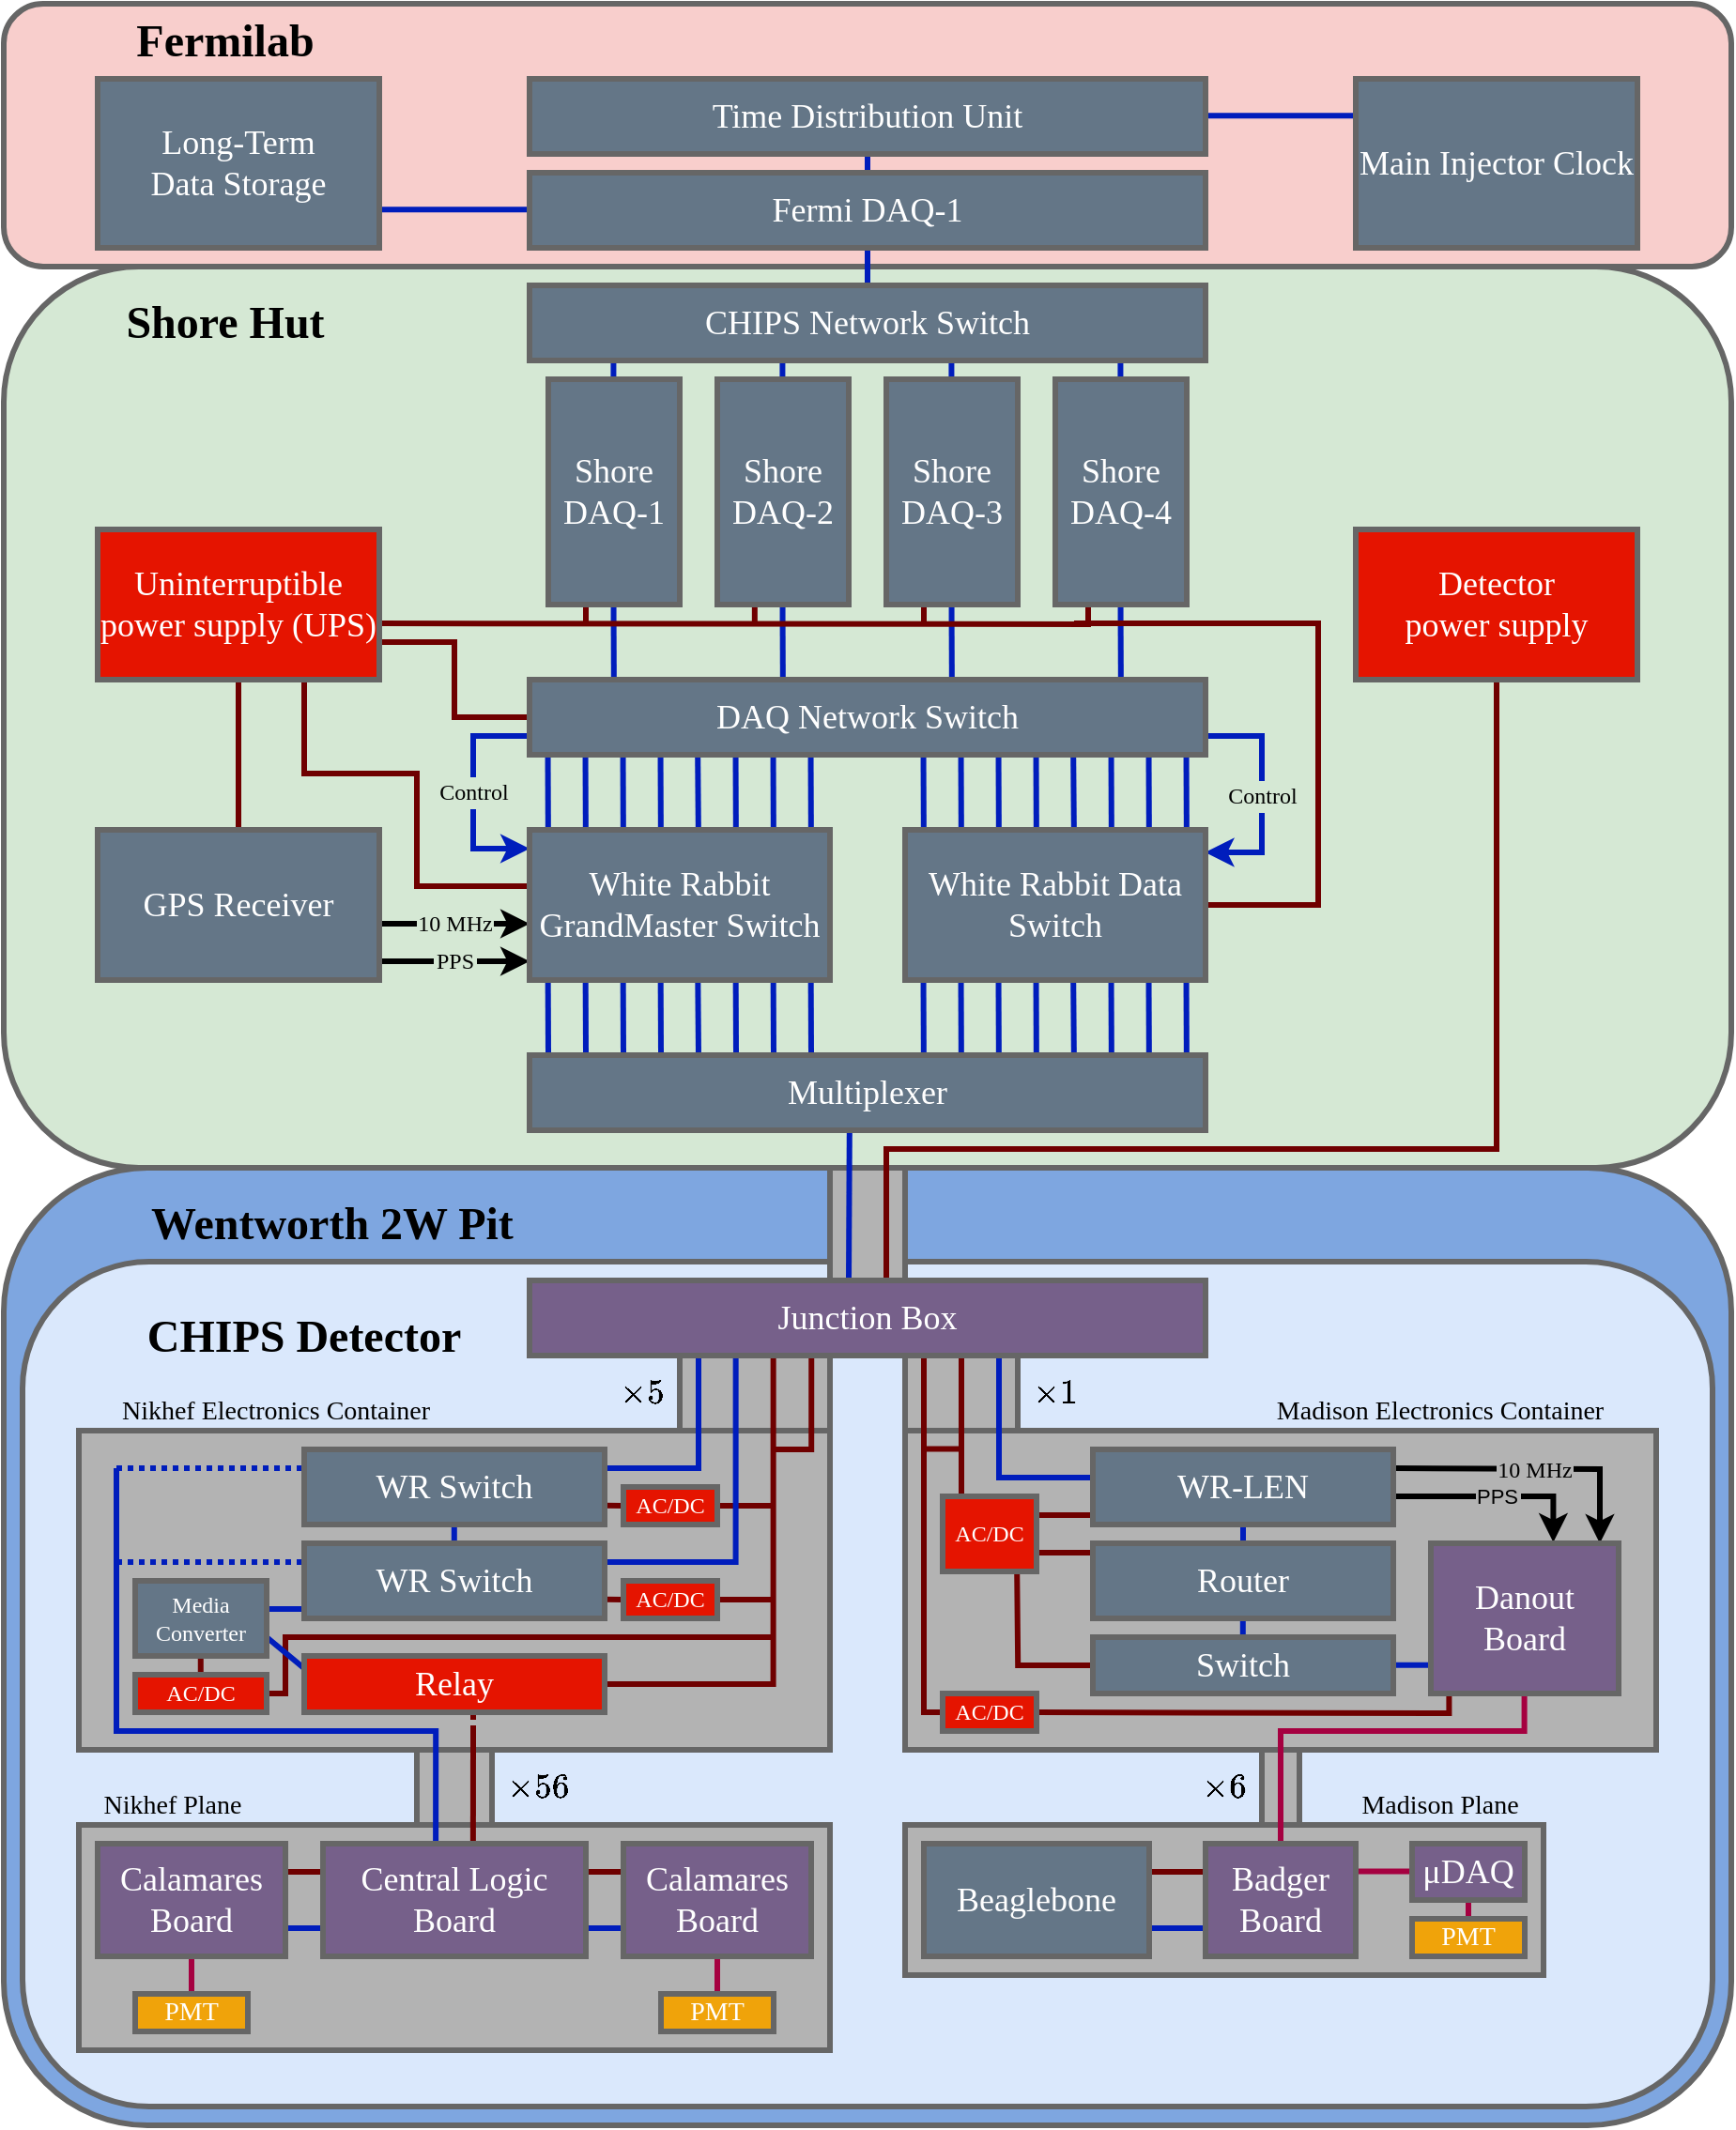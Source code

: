<mxfile version="13.7.3" type="device"><diagram id="Uo7lI4_x9BMITOi8GTIM" name="Page-1"><mxGraphModel dx="2650" dy="1630" grid="1" gridSize="10" guides="1" tooltips="1" connect="1" arrows="1" fold="1" page="0" pageScale="1" pageWidth="827" pageHeight="1169" math="1" shadow="0"><root><mxCell id="0"/><mxCell id="1" parent="0"/><mxCell id="I7v0dR0ncDlGL1QgSA3v-221" value="" style="rounded=1;whiteSpace=wrap;html=1;strokeWidth=3;fillColor=#7EA6E0;strokeColor=#666666;" vertex="1" parent="1"><mxGeometry x="-40" y="540" width="920" height="510" as="geometry"/></mxCell><mxCell id="I7v0dR0ncDlGL1QgSA3v-225" value="" style="rounded=1;whiteSpace=wrap;html=1;labelBackgroundColor=#B3B3B3;strokeWidth=3;fillColor=#dae8fc;strokeColor=#666666;" vertex="1" parent="1"><mxGeometry x="-30" y="590" width="900" height="450" as="geometry"/></mxCell><mxCell id="I7v0dR0ncDlGL1QgSA3v-274" value="" style="rounded=0;whiteSpace=wrap;html=1;strokeWidth=3;fillColor=#B3B3B3;strokeColor=#666666;" vertex="1" parent="1"><mxGeometry x="630" y="850" width="20" height="40" as="geometry"/></mxCell><mxCell id="I7v0dR0ncDlGL1QgSA3v-231" value="" style="rounded=0;whiteSpace=wrap;html=1;strokeWidth=3;fillColor=#B3B3B3;strokeColor=#666666;" vertex="1" parent="1"><mxGeometry x="440" y="890" width="340" height="80" as="geometry"/></mxCell><mxCell id="I7v0dR0ncDlGL1QgSA3v-222" value="" style="rounded=1;whiteSpace=wrap;html=1;strokeWidth=3;fillColor=#d5e8d4;labelBorderColor=#D5E8D4;labelBackgroundColor=#D5E8D4;strokeColor=#666666;" vertex="1" parent="1"><mxGeometry x="-40" y="60" width="920" height="480" as="geometry"/></mxCell><mxCell id="I7v0dR0ncDlGL1QgSA3v-220" value="" style="rounded=0;whiteSpace=wrap;html=1;strokeWidth=3;fillColor=#B3B3B3;strokeColor=#666666;" vertex="1" parent="1"><mxGeometry x="180" y="850" width="40" height="40" as="geometry"/></mxCell><mxCell id="I7v0dR0ncDlGL1QgSA3v-219" value="" style="rounded=0;whiteSpace=wrap;html=1;strokeWidth=3;fillColor=#B3B3B3;strokeColor=#666666;" vertex="1" parent="1"><mxGeometry y="890" width="400" height="120" as="geometry"/></mxCell><mxCell id="I7v0dR0ncDlGL1QgSA3v-197" value="" style="rounded=0;whiteSpace=wrap;html=1;strokeWidth=3;fillColor=#B3B3B3;strokeColor=#666666;" vertex="1" parent="1"><mxGeometry x="440" y="640" width="60" height="40" as="geometry"/></mxCell><mxCell id="I7v0dR0ncDlGL1QgSA3v-196" value="" style="rounded=0;whiteSpace=wrap;html=1;strokeWidth=3;fillColor=#B3B3B3;strokeColor=#666666;" vertex="1" parent="1"><mxGeometry x="320" y="640" width="80" height="40" as="geometry"/></mxCell><mxCell id="I7v0dR0ncDlGL1QgSA3v-192" value="" style="rounded=0;whiteSpace=wrap;html=1;strokeWidth=3;fontColor=#333333;fillColor=#B3B3B3;strokeColor=#666666;" vertex="1" parent="1"><mxGeometry x="440" y="680" width="400" height="170" as="geometry"/></mxCell><mxCell id="I7v0dR0ncDlGL1QgSA3v-153" value="" style="rounded=0;whiteSpace=wrap;html=1;strokeWidth=3;fillColor=#B3B3B3;strokeColor=#666666;" vertex="1" parent="1"><mxGeometry y="680" width="400" height="170" as="geometry"/></mxCell><mxCell id="I7v0dR0ncDlGL1QgSA3v-130" value="" style="endArrow=none;html=1;strokeColor=#6F0000;strokeWidth=3;fillColor=#a20025;exitX=1;exitY=0.5;exitDx=0;exitDy=0;" edge="1" parent="1" source="I7v0dR0ncDlGL1QgSA3v-134"><mxGeometry width="50" height="50" relative="1" as="geometry"><mxPoint x="330" y="720" as="sourcePoint"/><mxPoint x="370" y="720" as="targetPoint"/></mxGeometry></mxCell><mxCell id="I7v0dR0ncDlGL1QgSA3v-127" value="" style="rounded=0;whiteSpace=wrap;html=1;strokeWidth=3;fillColor=#B3B3B3;strokeColor=#666666;" vertex="1" parent="1"><mxGeometry x="400" y="540" width="40" height="60" as="geometry"/></mxCell><mxCell id="I7v0dR0ncDlGL1QgSA3v-12" value="l" style="endArrow=classic;html=1;strokeWidth=3;entryX=0;entryY=0.25;entryDx=0;entryDy=0;exitX=1;exitY=0.25;exitDx=0;exitDy=0;" edge="1" parent="1"><mxGeometry relative="1" as="geometry"><mxPoint x="160" y="410" as="sourcePoint"/><mxPoint x="240" y="410" as="targetPoint"/></mxGeometry></mxCell><mxCell id="I7v0dR0ncDlGL1QgSA3v-13" value="&lt;span style=&quot;&quot;&gt;&lt;font style=&quot;font-size: 12px&quot; face=&quot;lmodern&quot;&gt;10 MHz&lt;/font&gt;&lt;/span&gt;" style="edgeLabel;resizable=0;html=1;align=center;verticalAlign=middle;labelBorderColor=#D5E8D4;labelBackgroundColor=#D5E8D4;" connectable="0" vertex="1" parent="I7v0dR0ncDlGL1QgSA3v-12"><mxGeometry relative="1" as="geometry"/></mxCell><mxCell id="I7v0dR0ncDlGL1QgSA3v-14" value="l" style="endArrow=classic;html=1;strokeWidth=3;entryX=0;entryY=0.25;entryDx=0;entryDy=0;labelBorderColor=#D5E8D4;labelBackgroundColor=#D5E8D4;" edge="1" parent="1"><mxGeometry relative="1" as="geometry"><mxPoint x="160" y="430" as="sourcePoint"/><mxPoint x="240" y="430" as="targetPoint"/></mxGeometry></mxCell><mxCell id="I7v0dR0ncDlGL1QgSA3v-15" value="&lt;font style=&quot;font-size: 12px&quot; face=&quot;lmodern&quot;&gt;PPS&lt;/font&gt;" style="edgeLabel;resizable=0;html=1;align=center;verticalAlign=middle;labelBackgroundColor=#D5E8D4;labelBorderColor=#D5E8D4;" connectable="0" vertex="1" parent="I7v0dR0ncDlGL1QgSA3v-14"><mxGeometry relative="1" as="geometry"/></mxCell><mxCell id="I7v0dR0ncDlGL1QgSA3v-24" value="" style="endArrow=none;html=1;strokeWidth=3;entryX=0.125;entryY=1;entryDx=0;entryDy=0;entryPerimeter=0;fillColor=#0050ef;strokeColor=#001DBC;" edge="1" parent="1"><mxGeometry width="50" height="50" relative="1" as="geometry"><mxPoint x="270" y="480" as="sourcePoint"/><mxPoint x="269.83" y="440" as="targetPoint"/></mxGeometry></mxCell><mxCell id="I7v0dR0ncDlGL1QgSA3v-25" value="" style="endArrow=none;html=1;strokeWidth=3;entryX=0.125;entryY=1;entryDx=0;entryDy=0;entryPerimeter=0;endSize=6;fillColor=#0050ef;strokeColor=#001DBC;" edge="1" parent="1"><mxGeometry width="50" height="50" relative="1" as="geometry"><mxPoint x="250" y="480" as="sourcePoint"/><mxPoint x="249.83" y="440" as="targetPoint"/></mxGeometry></mxCell><mxCell id="I7v0dR0ncDlGL1QgSA3v-26" value="" style="endArrow=none;html=1;strokeWidth=3;entryX=0.125;entryY=1;entryDx=0;entryDy=0;entryPerimeter=0;fillColor=#0050ef;strokeColor=#001DBC;" edge="1" parent="1"><mxGeometry width="50" height="50" relative="1" as="geometry"><mxPoint x="290" y="480" as="sourcePoint"/><mxPoint x="289.83" y="440" as="targetPoint"/></mxGeometry></mxCell><mxCell id="I7v0dR0ncDlGL1QgSA3v-27" value="" style="endArrow=none;html=1;strokeWidth=3;entryX=0.125;entryY=1;entryDx=0;entryDy=0;entryPerimeter=0;fillColor=#0050ef;strokeColor=#001DBC;" edge="1" parent="1"><mxGeometry width="50" height="50" relative="1" as="geometry"><mxPoint x="310" y="480" as="sourcePoint"/><mxPoint x="309.83" y="440" as="targetPoint"/></mxGeometry></mxCell><mxCell id="I7v0dR0ncDlGL1QgSA3v-28" value="" style="endArrow=none;html=1;strokeWidth=3;entryX=0.125;entryY=1;entryDx=0;entryDy=0;entryPerimeter=0;fillColor=#0050ef;strokeColor=#001DBC;" edge="1" parent="1"><mxGeometry width="50" height="50" relative="1" as="geometry"><mxPoint x="330" y="480" as="sourcePoint"/><mxPoint x="329.66" y="440" as="targetPoint"/></mxGeometry></mxCell><mxCell id="I7v0dR0ncDlGL1QgSA3v-29" value="" style="endArrow=none;html=1;strokeWidth=3;entryX=0.125;entryY=1;entryDx=0;entryDy=0;entryPerimeter=0;fillColor=#0050ef;strokeColor=#001DBC;" edge="1" parent="1"><mxGeometry width="50" height="50" relative="1" as="geometry"><mxPoint x="350" y="480" as="sourcePoint"/><mxPoint x="349.83" y="440" as="targetPoint"/></mxGeometry></mxCell><mxCell id="I7v0dR0ncDlGL1QgSA3v-30" value="" style="endArrow=none;html=1;strokeWidth=3;entryX=0.125;entryY=1;entryDx=0;entryDy=0;entryPerimeter=0;fillColor=#0050ef;strokeColor=#001DBC;" edge="1" parent="1"><mxGeometry width="50" height="50" relative="1" as="geometry"><mxPoint x="370" y="480" as="sourcePoint"/><mxPoint x="369.83" y="440" as="targetPoint"/></mxGeometry></mxCell><mxCell id="I7v0dR0ncDlGL1QgSA3v-31" value="" style="endArrow=none;html=1;strokeWidth=3;entryX=0.125;entryY=1;entryDx=0;entryDy=0;entryPerimeter=0;fillColor=#0050ef;strokeColor=#001DBC;" edge="1" parent="1"><mxGeometry width="50" height="50" relative="1" as="geometry"><mxPoint x="390" y="480" as="sourcePoint"/><mxPoint x="389.83" y="440" as="targetPoint"/></mxGeometry></mxCell><mxCell id="I7v0dR0ncDlGL1QgSA3v-32" value="" style="endArrow=none;html=1;strokeWidth=3;entryX=0.125;entryY=1;entryDx=0;entryDy=0;entryPerimeter=0;fillColor=#0050ef;strokeColor=#001DBC;" edge="1" parent="1"><mxGeometry width="50" height="50" relative="1" as="geometry"><mxPoint x="469.93" y="480" as="sourcePoint"/><mxPoint x="469.76" y="440" as="targetPoint"/></mxGeometry></mxCell><mxCell id="I7v0dR0ncDlGL1QgSA3v-33" value="" style="endArrow=none;html=1;strokeWidth=3;entryX=0.125;entryY=1;entryDx=0;entryDy=0;entryPerimeter=0;endSize=6;fillColor=#0050ef;strokeColor=#001DBC;" edge="1" parent="1"><mxGeometry width="50" height="50" relative="1" as="geometry"><mxPoint x="449.93" y="480" as="sourcePoint"/><mxPoint x="449.76" y="440" as="targetPoint"/></mxGeometry></mxCell><mxCell id="I7v0dR0ncDlGL1QgSA3v-34" value="" style="endArrow=none;html=1;strokeWidth=3;entryX=0.125;entryY=1;entryDx=0;entryDy=0;entryPerimeter=0;fillColor=#0050ef;strokeColor=#001DBC;" edge="1" parent="1"><mxGeometry width="50" height="50" relative="1" as="geometry"><mxPoint x="489.93" y="480" as="sourcePoint"/><mxPoint x="489.76" y="440" as="targetPoint"/></mxGeometry></mxCell><mxCell id="I7v0dR0ncDlGL1QgSA3v-35" value="" style="endArrow=none;html=1;strokeWidth=3;entryX=0.125;entryY=1;entryDx=0;entryDy=0;entryPerimeter=0;fillColor=#0050ef;strokeColor=#001DBC;" edge="1" parent="1"><mxGeometry width="50" height="50" relative="1" as="geometry"><mxPoint x="509.93" y="480" as="sourcePoint"/><mxPoint x="509.76" y="440" as="targetPoint"/></mxGeometry></mxCell><mxCell id="I7v0dR0ncDlGL1QgSA3v-36" value="" style="endArrow=none;html=1;strokeWidth=3;entryX=0.125;entryY=1;entryDx=0;entryDy=0;entryPerimeter=0;fillColor=#0050ef;strokeColor=#001DBC;" edge="1" parent="1"><mxGeometry width="50" height="50" relative="1" as="geometry"><mxPoint x="529.93" y="480" as="sourcePoint"/><mxPoint x="529.59" y="440" as="targetPoint"/></mxGeometry></mxCell><mxCell id="I7v0dR0ncDlGL1QgSA3v-37" value="" style="endArrow=none;html=1;strokeWidth=3;entryX=0.125;entryY=1;entryDx=0;entryDy=0;entryPerimeter=0;fillColor=#0050ef;strokeColor=#001DBC;" edge="1" parent="1"><mxGeometry width="50" height="50" relative="1" as="geometry"><mxPoint x="549.93" y="480" as="sourcePoint"/><mxPoint x="549.76" y="440" as="targetPoint"/></mxGeometry></mxCell><mxCell id="I7v0dR0ncDlGL1QgSA3v-38" value="" style="endArrow=none;html=1;strokeWidth=3;entryX=0.125;entryY=1;entryDx=0;entryDy=0;entryPerimeter=0;fillColor=#0050ef;strokeColor=#001DBC;" edge="1" parent="1"><mxGeometry width="50" height="50" relative="1" as="geometry"><mxPoint x="569.93" y="480" as="sourcePoint"/><mxPoint x="569.76" y="440" as="targetPoint"/></mxGeometry></mxCell><mxCell id="I7v0dR0ncDlGL1QgSA3v-39" value="" style="endArrow=none;html=1;strokeWidth=3;entryX=0.125;entryY=1;entryDx=0;entryDy=0;entryPerimeter=0;fillColor=#0050ef;strokeColor=#001DBC;" edge="1" parent="1"><mxGeometry width="50" height="50" relative="1" as="geometry"><mxPoint x="589.93" y="480" as="sourcePoint"/><mxPoint x="589.76" y="440" as="targetPoint"/></mxGeometry></mxCell><mxCell id="I7v0dR0ncDlGL1QgSA3v-40" value="" style="endArrow=none;html=1;strokeWidth=3;entryX=0.125;entryY=1;entryDx=0;entryDy=0;entryPerimeter=0;fillColor=#0050ef;strokeColor=#001DBC;" edge="1" parent="1"><mxGeometry width="50" height="50" relative="1" as="geometry"><mxPoint x="469.93" y="360" as="sourcePoint"/><mxPoint x="469.76" y="320" as="targetPoint"/></mxGeometry></mxCell><mxCell id="I7v0dR0ncDlGL1QgSA3v-41" value="" style="endArrow=none;html=1;strokeWidth=3;entryX=0.125;entryY=1;entryDx=0;entryDy=0;entryPerimeter=0;endSize=6;fillColor=#0050ef;strokeColor=#001DBC;" edge="1" parent="1"><mxGeometry width="50" height="50" relative="1" as="geometry"><mxPoint x="449.93" y="360" as="sourcePoint"/><mxPoint x="449.76" y="320" as="targetPoint"/></mxGeometry></mxCell><mxCell id="I7v0dR0ncDlGL1QgSA3v-42" value="" style="endArrow=none;html=1;strokeWidth=3;entryX=0.125;entryY=1;entryDx=0;entryDy=0;entryPerimeter=0;fillColor=#0050ef;strokeColor=#001DBC;" edge="1" parent="1"><mxGeometry width="50" height="50" relative="1" as="geometry"><mxPoint x="489.93" y="360" as="sourcePoint"/><mxPoint x="489.76" y="320" as="targetPoint"/></mxGeometry></mxCell><mxCell id="I7v0dR0ncDlGL1QgSA3v-43" value="" style="endArrow=none;html=1;strokeWidth=3;entryX=0.125;entryY=1;entryDx=0;entryDy=0;entryPerimeter=0;fillColor=#0050ef;strokeColor=#001DBC;" edge="1" parent="1"><mxGeometry width="50" height="50" relative="1" as="geometry"><mxPoint x="509.93" y="360" as="sourcePoint"/><mxPoint x="509.76" y="320" as="targetPoint"/></mxGeometry></mxCell><mxCell id="I7v0dR0ncDlGL1QgSA3v-44" value="" style="endArrow=none;html=1;strokeWidth=3;entryX=0.125;entryY=1;entryDx=0;entryDy=0;entryPerimeter=0;fillColor=#0050ef;strokeColor=#001DBC;" edge="1" parent="1"><mxGeometry width="50" height="50" relative="1" as="geometry"><mxPoint x="529.93" y="360" as="sourcePoint"/><mxPoint x="529.59" y="320" as="targetPoint"/></mxGeometry></mxCell><mxCell id="I7v0dR0ncDlGL1QgSA3v-45" value="" style="endArrow=none;html=1;strokeWidth=3;entryX=0.125;entryY=1;entryDx=0;entryDy=0;entryPerimeter=0;fillColor=#0050ef;strokeColor=#001DBC;" edge="1" parent="1"><mxGeometry width="50" height="50" relative="1" as="geometry"><mxPoint x="549.93" y="360" as="sourcePoint"/><mxPoint x="549.76" y="320" as="targetPoint"/></mxGeometry></mxCell><mxCell id="I7v0dR0ncDlGL1QgSA3v-46" value="" style="endArrow=none;html=1;strokeWidth=3;entryX=0.125;entryY=1;entryDx=0;entryDy=0;entryPerimeter=0;fillColor=#0050ef;strokeColor=#001DBC;" edge="1" parent="1"><mxGeometry width="50" height="50" relative="1" as="geometry"><mxPoint x="569.93" y="360" as="sourcePoint"/><mxPoint x="569.76" y="320" as="targetPoint"/></mxGeometry></mxCell><mxCell id="I7v0dR0ncDlGL1QgSA3v-47" value="" style="endArrow=none;html=1;strokeWidth=3;entryX=0.125;entryY=1;entryDx=0;entryDy=0;entryPerimeter=0;fillColor=#0050ef;strokeColor=#001DBC;" edge="1" parent="1"><mxGeometry width="50" height="50" relative="1" as="geometry"><mxPoint x="589.93" y="360" as="sourcePoint"/><mxPoint x="589.76" y="320" as="targetPoint"/></mxGeometry></mxCell><mxCell id="I7v0dR0ncDlGL1QgSA3v-48" value="" style="endArrow=none;html=1;strokeWidth=3;entryX=0.125;entryY=1;entryDx=0;entryDy=0;entryPerimeter=0;fillColor=#0050ef;strokeColor=#001DBC;" edge="1" parent="1"><mxGeometry width="50" height="50" relative="1" as="geometry"><mxPoint x="269.93" y="360" as="sourcePoint"/><mxPoint x="269.76" y="320" as="targetPoint"/></mxGeometry></mxCell><mxCell id="I7v0dR0ncDlGL1QgSA3v-49" value="" style="endArrow=none;html=1;strokeWidth=3;entryX=0.125;entryY=1;entryDx=0;entryDy=0;entryPerimeter=0;endSize=6;fillColor=#0050ef;strokeColor=#001DBC;" edge="1" parent="1"><mxGeometry width="50" height="50" relative="1" as="geometry"><mxPoint x="249.93" y="360" as="sourcePoint"/><mxPoint x="249.76" y="320" as="targetPoint"/></mxGeometry></mxCell><mxCell id="I7v0dR0ncDlGL1QgSA3v-50" value="" style="endArrow=none;html=1;strokeWidth=3;entryX=0.125;entryY=1;entryDx=0;entryDy=0;entryPerimeter=0;fillColor=#0050ef;strokeColor=#001DBC;" edge="1" parent="1"><mxGeometry width="50" height="50" relative="1" as="geometry"><mxPoint x="289.93" y="360" as="sourcePoint"/><mxPoint x="289.76" y="320" as="targetPoint"/></mxGeometry></mxCell><mxCell id="I7v0dR0ncDlGL1QgSA3v-51" value="" style="endArrow=none;html=1;strokeWidth=3;entryX=0.125;entryY=1;entryDx=0;entryDy=0;entryPerimeter=0;fillColor=#0050ef;strokeColor=#001DBC;" edge="1" parent="1"><mxGeometry width="50" height="50" relative="1" as="geometry"><mxPoint x="309.93" y="360" as="sourcePoint"/><mxPoint x="309.76" y="320" as="targetPoint"/></mxGeometry></mxCell><mxCell id="I7v0dR0ncDlGL1QgSA3v-52" value="" style="endArrow=none;html=1;strokeWidth=3;entryX=0.125;entryY=1;entryDx=0;entryDy=0;entryPerimeter=0;fillColor=#0050ef;strokeColor=#001DBC;" edge="1" parent="1"><mxGeometry width="50" height="50" relative="1" as="geometry"><mxPoint x="329.93" y="360" as="sourcePoint"/><mxPoint x="329.59" y="320" as="targetPoint"/></mxGeometry></mxCell><mxCell id="I7v0dR0ncDlGL1QgSA3v-53" value="" style="endArrow=none;html=1;strokeWidth=3;entryX=0.125;entryY=1;entryDx=0;entryDy=0;entryPerimeter=0;fillColor=#0050ef;strokeColor=#001DBC;" edge="1" parent="1"><mxGeometry width="50" height="50" relative="1" as="geometry"><mxPoint x="349.93" y="360" as="sourcePoint"/><mxPoint x="349.76" y="320" as="targetPoint"/></mxGeometry></mxCell><mxCell id="I7v0dR0ncDlGL1QgSA3v-54" value="" style="endArrow=none;html=1;strokeWidth=3;entryX=0.125;entryY=1;entryDx=0;entryDy=0;entryPerimeter=0;fillColor=#0050ef;strokeColor=#001DBC;" edge="1" parent="1"><mxGeometry width="50" height="50" relative="1" as="geometry"><mxPoint x="369.93" y="360" as="sourcePoint"/><mxPoint x="369.76" y="320" as="targetPoint"/></mxGeometry></mxCell><mxCell id="I7v0dR0ncDlGL1QgSA3v-55" value="" style="endArrow=none;html=1;strokeWidth=3;entryX=0.125;entryY=1;entryDx=0;entryDy=0;entryPerimeter=0;fillColor=#0050ef;strokeColor=#001DBC;" edge="1" parent="1"><mxGeometry width="50" height="50" relative="1" as="geometry"><mxPoint x="389.93" y="360" as="sourcePoint"/><mxPoint x="389.76" y="320" as="targetPoint"/></mxGeometry></mxCell><mxCell id="I7v0dR0ncDlGL1QgSA3v-60" value="l" style="endArrow=classic;html=1;strokeWidth=3;exitX=1;exitY=0.25;exitDx=0;exitDy=0;edgeStyle=orthogonalEdgeStyle;entryX=0.999;entryY=0.146;entryDx=0;entryDy=0;entryPerimeter=0;labelBorderColor=#D5E8D4;labelBackgroundColor=#D5E8D4;fillColor=#0050ef;strokeColor=#001DBC;rounded=0;" edge="1" parent="1" target="I7v0dR0ncDlGL1QgSA3v-7"><mxGeometry relative="1" as="geometry"><mxPoint x="600" y="310" as="sourcePoint"/><mxPoint x="640" y="360" as="targetPoint"/><Array as="points"><mxPoint x="630" y="310"/><mxPoint x="630" y="372"/><mxPoint x="600" y="372"/></Array></mxGeometry></mxCell><mxCell id="I7v0dR0ncDlGL1QgSA3v-61" value="&lt;font style=&quot;font-size: 12px&quot; face=&quot;lmodern&quot;&gt;Control&lt;/font&gt;" style="edgeLabel;resizable=0;html=1;align=center;verticalAlign=middle;labelBackgroundColor=#D5E8D4;labelBorderColor=#D5E8D4;" connectable="0" vertex="1" parent="I7v0dR0ncDlGL1QgSA3v-60"><mxGeometry relative="1" as="geometry"/></mxCell><mxCell id="I7v0dR0ncDlGL1QgSA3v-65" value="l" style="endArrow=classic;html=1;strokeWidth=3;exitX=0;exitY=0.75;exitDx=0;exitDy=0;edgeStyle=orthogonalEdgeStyle;entryX=0;entryY=0.125;entryDx=0;entryDy=0;entryPerimeter=0;labelBorderColor=#D5E8D4;labelBackgroundColor=#D5E8D4;fillColor=#0050ef;strokeColor=#001DBC;rounded=0;" edge="1" parent="1" source="I7v0dR0ncDlGL1QgSA3v-8" target="I7v0dR0ncDlGL1QgSA3v-6"><mxGeometry relative="1" as="geometry"><mxPoint x="150" y="330" as="sourcePoint"/><mxPoint x="220" y="350" as="targetPoint"/><Array as="points"><mxPoint x="210" y="310"/><mxPoint x="210" y="370"/></Array></mxGeometry></mxCell><mxCell id="I7v0dR0ncDlGL1QgSA3v-66" value="&lt;font style=&quot;font-size: 12px&quot; face=&quot;lmodern&quot;&gt;Control&lt;/font&gt;" style="edgeLabel;resizable=0;html=1;align=center;verticalAlign=middle;labelBackgroundColor=#D5E8D4;labelBorderColor=#D5E8D4;" connectable="0" vertex="1" parent="I7v0dR0ncDlGL1QgSA3v-65"><mxGeometry relative="1" as="geometry"/></mxCell><mxCell id="I7v0dR0ncDlGL1QgSA3v-86" value="" style="endArrow=none;html=1;strokeWidth=3;fillColor=#0050ef;strokeColor=#001DBC;" edge="1" parent="1"><mxGeometry width="50" height="50" relative="1" as="geometry"><mxPoint x="284.71" y="120" as="sourcePoint"/><mxPoint x="284.71" y="80" as="targetPoint"/></mxGeometry></mxCell><mxCell id="I7v0dR0ncDlGL1QgSA3v-87" value="" style="endArrow=none;html=1;strokeWidth=3;fillColor=#0050ef;strokeColor=#001DBC;" edge="1" parent="1"><mxGeometry width="50" height="50" relative="1" as="geometry"><mxPoint x="374.71" y="120" as="sourcePoint"/><mxPoint x="374.71" y="80" as="targetPoint"/></mxGeometry></mxCell><mxCell id="I7v0dR0ncDlGL1QgSA3v-88" value="" style="endArrow=none;html=1;strokeWidth=3;fillColor=#0050ef;strokeColor=#001DBC;" edge="1" parent="1"><mxGeometry width="50" height="50" relative="1" as="geometry"><mxPoint x="464.71" y="120" as="sourcePoint"/><mxPoint x="464.71" y="80" as="targetPoint"/></mxGeometry></mxCell><mxCell id="I7v0dR0ncDlGL1QgSA3v-89" value="" style="endArrow=none;html=1;strokeWidth=3;fillColor=#0050ef;strokeColor=#001DBC;" edge="1" parent="1"><mxGeometry width="50" height="50" relative="1" as="geometry"><mxPoint x="554.71" y="120" as="sourcePoint"/><mxPoint x="554.71" y="80" as="targetPoint"/></mxGeometry></mxCell><mxCell id="I7v0dR0ncDlGL1QgSA3v-90" value="" style="endArrow=none;html=1;strokeWidth=3;entryX=0.125;entryY=1;entryDx=0;entryDy=0;entryPerimeter=0;fillColor=#0050ef;strokeColor=#001DBC;" edge="1" parent="1"><mxGeometry width="50" height="50" relative="1" as="geometry"><mxPoint x="410" y="600" as="sourcePoint"/><mxPoint x="410.41" y="520" as="targetPoint"/></mxGeometry></mxCell><mxCell id="I7v0dR0ncDlGL1QgSA3v-98" value="" style="endArrow=none;html=1;strokeWidth=3;entryX=0.125;entryY=1;entryDx=0;entryDy=0;entryPerimeter=0;fillColor=#0050ef;strokeColor=#001DBC;rounded=0;edgeStyle=orthogonalEdgeStyle;exitX=1;exitY=0.25;exitDx=0;exitDy=0;" edge="1" parent="1" source="I7v0dR0ncDlGL1QgSA3v-125"><mxGeometry width="50" height="50" relative="1" as="geometry"><mxPoint x="280" y="780" as="sourcePoint"/><mxPoint x="349.83" y="640" as="targetPoint"/><Array as="points"><mxPoint x="350" y="750"/></Array></mxGeometry></mxCell><mxCell id="I7v0dR0ncDlGL1QgSA3v-108" value="" style="endArrow=none;html=1;strokeWidth=3;entryX=0.125;entryY=1;entryDx=0;entryDy=0;entryPerimeter=0;fillColor=#0050ef;strokeColor=#001DBC;edgeStyle=orthogonalEdgeStyle;rounded=0;exitX=0.006;exitY=0.403;exitDx=0;exitDy=0;exitPerimeter=0;" edge="1" parent="1" source="I7v0dR0ncDlGL1QgSA3v-162"><mxGeometry width="50" height="50" relative="1" as="geometry"><mxPoint x="490.17" y="680" as="sourcePoint"/><mxPoint x="490.0" y="640" as="targetPoint"/><Array as="points"><mxPoint x="541" y="705"/><mxPoint x="490" y="705"/></Array></mxGeometry></mxCell><mxCell id="I7v0dR0ncDlGL1QgSA3v-123" value="" style="endArrow=none;html=1;strokeWidth=3;entryX=0.25;entryY=1;entryDx=0;entryDy=0;fillColor=#0050ef;strokeColor=#001DBC;rounded=0;edgeStyle=orthogonalEdgeStyle;exitX=1;exitY=0.25;exitDx=0;exitDy=0;" edge="1" parent="1" source="I7v0dR0ncDlGL1QgSA3v-124" target="I7v0dR0ncDlGL1QgSA3v-93"><mxGeometry width="50" height="50" relative="1" as="geometry"><mxPoint x="280" y="730" as="sourcePoint"/><mxPoint x="330.0" y="680" as="targetPoint"/><Array as="points"><mxPoint x="330" y="700"/></Array></mxGeometry></mxCell><mxCell id="I7v0dR0ncDlGL1QgSA3v-126" value="" style="endArrow=none;html=1;strokeWidth=3;fillColor=#a20025;strokeColor=#6F0000;rounded=0;edgeStyle=orthogonalEdgeStyle;entryX=0.5;entryY=1;entryDx=0;entryDy=0;" edge="1" parent="1" target="I7v0dR0ncDlGL1QgSA3v-84"><mxGeometry width="50" height="50" relative="1" as="geometry"><mxPoint x="430" y="600" as="sourcePoint"/><mxPoint x="630" y="490" as="targetPoint"/><Array as="points"><mxPoint x="430" y="530"/><mxPoint x="755" y="530"/></Array></mxGeometry></mxCell><mxCell id="I7v0dR0ncDlGL1QgSA3v-129" value="" style="endArrow=none;html=1;strokeWidth=3;entryX=0.125;entryY=1;entryDx=0;entryDy=0;entryPerimeter=0;fillColor=#a20025;strokeColor=#6F0000;rounded=0;edgeStyle=orthogonalEdgeStyle;exitX=1;exitY=0.5;exitDx=0;exitDy=0;" edge="1" parent="1" source="I7v0dR0ncDlGL1QgSA3v-128"><mxGeometry width="50" height="50" relative="1" as="geometry"><mxPoint x="140" y="790" as="sourcePoint"/><mxPoint x="369.83" y="640" as="targetPoint"/><Array as="points"><mxPoint x="370" y="815"/></Array></mxGeometry></mxCell><mxCell id="I7v0dR0ncDlGL1QgSA3v-131" value="" style="endArrow=none;html=1;strokeColor=#6F0000;strokeWidth=3;fillColor=#a20025;exitX=1;exitY=0.5;exitDx=0;exitDy=0;" edge="1" parent="1" source="I7v0dR0ncDlGL1QgSA3v-135"><mxGeometry width="50" height="50" relative="1" as="geometry"><mxPoint x="330" y="770" as="sourcePoint"/><mxPoint x="370" y="770" as="targetPoint"/></mxGeometry></mxCell><mxCell id="I7v0dR0ncDlGL1QgSA3v-136" value="" style="endArrow=none;html=1;strokeColor=#6F0000;strokeWidth=3;fillColor=#a20025;exitX=1;exitY=0.5;exitDx=0;exitDy=0;" edge="1" parent="1"><mxGeometry width="50" height="50" relative="1" as="geometry"><mxPoint x="280" y="769.88" as="sourcePoint"/><mxPoint x="290" y="770" as="targetPoint"/></mxGeometry></mxCell><mxCell id="I7v0dR0ncDlGL1QgSA3v-137" value="" style="endArrow=none;html=1;strokeColor=#6F0000;strokeWidth=3;fillColor=#a20025;exitX=1;exitY=0.5;exitDx=0;exitDy=0;" edge="1" parent="1"><mxGeometry width="50" height="50" relative="1" as="geometry"><mxPoint x="280" y="719.88" as="sourcePoint"/><mxPoint x="290" y="720" as="targetPoint"/></mxGeometry></mxCell><mxCell id="I7v0dR0ncDlGL1QgSA3v-146" value="" style="endArrow=none;html=1;strokeColor=#001DBC;strokeWidth=3;rounded=0;edgeStyle=orthogonalEdgeStyle;fillColor=#0050ef;exitX=0.429;exitY=0;exitDx=0;exitDy=0;exitPerimeter=0;" edge="1" parent="1" source="I7v0dR0ncDlGL1QgSA3v-199"><mxGeometry width="50" height="50" relative="1" as="geometry"><mxPoint x="190" y="880" as="sourcePoint"/><mxPoint x="20" y="700" as="targetPoint"/><Array as="points"><mxPoint x="190" y="840"/><mxPoint x="20" y="840"/></Array></mxGeometry></mxCell><mxCell id="I7v0dR0ncDlGL1QgSA3v-148" value="" style="endArrow=none;html=1;strokeColor=#6F0000;strokeWidth=3;fillColor=#a20025;rounded=0;edgeStyle=orthogonalEdgeStyle;exitX=1;exitY=0.5;exitDx=0;exitDy=0;" edge="1" parent="1" source="I7v0dR0ncDlGL1QgSA3v-141"><mxGeometry width="50" height="50" relative="1" as="geometry"><mxPoint x="110" y="790" as="sourcePoint"/><mxPoint x="370" y="790" as="targetPoint"/><Array as="points"><mxPoint x="110" y="820"/><mxPoint x="110" y="790"/></Array></mxGeometry></mxCell><mxCell id="I7v0dR0ncDlGL1QgSA3v-150" value="" style="endArrow=none;html=1;strokeColor=#001DBC;strokeWidth=3;fillColor=#0050ef;" edge="1" parent="1"><mxGeometry width="50" height="50" relative="1" as="geometry"><mxPoint x="100" y="775" as="sourcePoint"/><mxPoint x="120" y="775" as="targetPoint"/></mxGeometry></mxCell><mxCell id="I7v0dR0ncDlGL1QgSA3v-151" value="" style="endArrow=none;html=1;strokeColor=#001DBC;strokeWidth=3;exitX=1;exitY=0.75;exitDx=0;exitDy=0;entryX=0.063;entryY=0.5;entryDx=0;entryDy=0;fillColor=#0050ef;entryPerimeter=0;" edge="1" parent="1" source="I7v0dR0ncDlGL1QgSA3v-140" target="I7v0dR0ncDlGL1QgSA3v-128"><mxGeometry width="50" height="50" relative="1" as="geometry"><mxPoint x="110" y="760" as="sourcePoint"/><mxPoint x="130" y="760" as="targetPoint"/></mxGeometry></mxCell><mxCell id="I7v0dR0ncDlGL1QgSA3v-152" value="" style="endArrow=none;html=1;strokeColor=#6F0000;strokeWidth=3;fillColor=#a20025;exitX=0.571;exitY=0;exitDx=0;exitDy=0;exitPerimeter=0;" edge="1" parent="1" source="I7v0dR0ncDlGL1QgSA3v-199"><mxGeometry width="50" height="50" relative="1" as="geometry"><mxPoint x="210" y="880" as="sourcePoint"/><mxPoint x="210" y="840" as="targetPoint"/></mxGeometry></mxCell><mxCell id="I7v0dR0ncDlGL1QgSA3v-155" value="" style="endArrow=none;html=1;strokeColor=#6F0000;strokeWidth=3;rounded=0;edgeStyle=orthogonalEdgeStyle;fillColor=#a20025;entryX=0.417;entryY=1;entryDx=0;entryDy=0;entryPerimeter=0;" edge="1" parent="1" target="I7v0dR0ncDlGL1QgSA3v-93"><mxGeometry width="50" height="50" relative="1" as="geometry"><mxPoint x="370" y="690" as="sourcePoint"/><mxPoint x="390.029" y="680" as="targetPoint"/><Array as="points"><mxPoint x="390" y="690"/></Array></mxGeometry></mxCell><mxCell id="I7v0dR0ncDlGL1QgSA3v-157" value="" style="endArrow=none;html=1;strokeColor=#6F0000;strokeWidth=3;fillColor=#a20025;" edge="1" parent="1"><mxGeometry width="50" height="50" relative="1" as="geometry"><mxPoint x="64.88" y="800" as="sourcePoint"/><mxPoint x="64.88" y="810" as="targetPoint"/></mxGeometry></mxCell><mxCell id="I7v0dR0ncDlGL1QgSA3v-158" value="" style="endArrow=none;html=1;strokeColor=#001DBC;strokeWidth=3;fillColor=#0050ef;" edge="1" parent="1"><mxGeometry width="50" height="50" relative="1" as="geometry"><mxPoint x="199.9" y="730.0" as="sourcePoint"/><mxPoint x="199.9" y="740.0" as="targetPoint"/></mxGeometry></mxCell><mxCell id="I7v0dR0ncDlGL1QgSA3v-159" value="" style="endArrow=none;html=1;strokeColor=#001DBC;strokeWidth=3;fillColor=#0050ef;dashed=1;dashPattern=1 1;" edge="1" parent="1"><mxGeometry width="50" height="50" relative="1" as="geometry"><mxPoint x="20" y="750" as="sourcePoint"/><mxPoint x="120" y="750" as="targetPoint"/></mxGeometry></mxCell><mxCell id="I7v0dR0ncDlGL1QgSA3v-160" value="" style="endArrow=none;html=1;strokeColor=#001DBC;strokeWidth=3;fillColor=#0050ef;dashed=1;dashPattern=1 1;" edge="1" parent="1"><mxGeometry width="50" height="50" relative="1" as="geometry"><mxPoint x="20" y="700" as="sourcePoint"/><mxPoint x="120" y="700" as="targetPoint"/></mxGeometry></mxCell><mxCell id="I7v0dR0ncDlGL1QgSA3v-161" value="" style="endArrow=none;html=1;strokeColor=#6F0000;strokeWidth=3;fillColor=#a20025;dashed=1;dashPattern=1 1;" edge="1" parent="1"><mxGeometry width="50" height="50" relative="1" as="geometry"><mxPoint x="210" y="840" as="sourcePoint"/><mxPoint x="210" y="830" as="targetPoint"/></mxGeometry></mxCell><mxCell id="I7v0dR0ncDlGL1QgSA3v-168" value="" style="endArrow=none;html=1;strokeColor=#6F0000;strokeWidth=3;rounded=0;fillColor=#a20025;exitX=0.2;exitY=0.03;exitDx=0;exitDy=0;exitPerimeter=0;" edge="1" parent="1" source="I7v0dR0ncDlGL1QgSA3v-166"><mxGeometry width="50" height="50" relative="1" as="geometry"><mxPoint x="470" y="710" as="sourcePoint"/><mxPoint x="470" y="640" as="targetPoint"/></mxGeometry></mxCell><mxCell id="I7v0dR0ncDlGL1QgSA3v-169" value="" style="endArrow=none;html=1;strokeColor=#6F0000;strokeWidth=3;rounded=0;fillColor=#a20025;exitX=0;exitY=0.5;exitDx=0;exitDy=0;edgeStyle=orthogonalEdgeStyle;" edge="1" parent="1" source="I7v0dR0ncDlGL1QgSA3v-165"><mxGeometry width="50" height="50" relative="1" as="geometry"><mxPoint x="450" y="760" as="sourcePoint"/><mxPoint x="450" y="640" as="targetPoint"/></mxGeometry></mxCell><mxCell id="I7v0dR0ncDlGL1QgSA3v-170" value="" style="endArrow=none;html=1;strokeColor=#6F0000;strokeWidth=3;rounded=0;fillColor=#a20025;exitX=0;exitY=0.5;exitDx=0;exitDy=0;edgeStyle=orthogonalEdgeStyle;" edge="1" parent="1" source="I7v0dR0ncDlGL1QgSA3v-164"><mxGeometry width="50" height="50" relative="1" as="geometry"><mxPoint x="499.6" y="845" as="sourcePoint"/><mxPoint x="499.6" y="755" as="targetPoint"/></mxGeometry></mxCell><mxCell id="I7v0dR0ncDlGL1QgSA3v-173" value="" style="endArrow=none;html=1;strokeColor=#6F0000;strokeWidth=3;fillColor=#a20025;" edge="1" parent="1"><mxGeometry width="50" height="50" relative="1" as="geometry"><mxPoint x="510" y="725" as="sourcePoint"/><mxPoint x="540" y="725" as="targetPoint"/></mxGeometry></mxCell><mxCell id="I7v0dR0ncDlGL1QgSA3v-174" value="" style="endArrow=none;html=1;strokeColor=#6F0000;strokeWidth=3;fillColor=#a20025;" edge="1" parent="1"><mxGeometry width="50" height="50" relative="1" as="geometry"><mxPoint x="510" y="745" as="sourcePoint"/><mxPoint x="540" y="745" as="targetPoint"/></mxGeometry></mxCell><mxCell id="I7v0dR0ncDlGL1QgSA3v-177" value="" style="endArrow=none;html=1;strokeColor=#001DBC;strokeWidth=3;exitX=0.5;exitY=0;exitDx=0;exitDy=0;fillColor=#0050ef;" edge="1" parent="1" source="I7v0dR0ncDlGL1QgSA3v-163"><mxGeometry width="50" height="50" relative="1" as="geometry"><mxPoint x="570" y="780" as="sourcePoint"/><mxPoint x="620" y="730" as="targetPoint"/></mxGeometry></mxCell><mxCell id="I7v0dR0ncDlGL1QgSA3v-178" value="l" style="endArrow=classic;html=1;strokeWidth=3;entryX=0.9;entryY=0;entryDx=0;entryDy=0;exitX=1;exitY=0.25;exitDx=0;exitDy=0;edgeStyle=orthogonalEdgeStyle;entryPerimeter=0;rounded=0;" edge="1" parent="1" target="I7v0dR0ncDlGL1QgSA3v-167"><mxGeometry relative="1" as="geometry"><mxPoint x="700" y="700" as="sourcePoint"/><mxPoint x="780" y="700" as="targetPoint"/></mxGeometry></mxCell><mxCell id="I7v0dR0ncDlGL1QgSA3v-179" value="&lt;font style=&quot;font-size: 12px&quot; face=&quot;lmodern&quot;&gt;10 MHz&lt;/font&gt;" style="edgeLabel;resizable=0;html=1;align=center;verticalAlign=middle;labelBorderColor=#B3B3B3;labelBackgroundColor=#B3B3B3;" connectable="0" vertex="1" parent="I7v0dR0ncDlGL1QgSA3v-178"><mxGeometry relative="1" as="geometry"/></mxCell><mxCell id="I7v0dR0ncDlGL1QgSA3v-180" value="l" style="endArrow=classic;html=1;strokeWidth=3;entryX=0.652;entryY=-0.007;entryDx=0;entryDy=0;exitX=1;exitY=0.25;exitDx=0;exitDy=0;edgeStyle=orthogonalEdgeStyle;entryPerimeter=0;rounded=0;" edge="1" parent="1" target="I7v0dR0ncDlGL1QgSA3v-167"><mxGeometry relative="1" as="geometry"><mxPoint x="700" y="715" as="sourcePoint"/><mxPoint x="800" y="755" as="targetPoint"/><Array as="points"><mxPoint x="785" y="715"/></Array></mxGeometry></mxCell><mxCell id="I7v0dR0ncDlGL1QgSA3v-181" value="PPS" style="edgeLabel;resizable=0;html=1;align=center;verticalAlign=middle;labelBorderColor=#B3B3B3;labelBackgroundColor=#B3B3B3;" connectable="0" vertex="1" parent="I7v0dR0ncDlGL1QgSA3v-180"><mxGeometry relative="1" as="geometry"/></mxCell><mxCell id="I7v0dR0ncDlGL1QgSA3v-183" value="" style="endArrow=none;html=1;strokeColor=#001DBC;strokeWidth=3;exitX=0.5;exitY=0;exitDx=0;exitDy=0;fillColor=#0050ef;" edge="1" parent="1"><mxGeometry width="50" height="50" relative="1" as="geometry"><mxPoint x="619.9" y="790" as="sourcePoint"/><mxPoint x="619.9" y="780" as="targetPoint"/></mxGeometry></mxCell><mxCell id="I7v0dR0ncDlGL1QgSA3v-186" value="" style="endArrow=none;html=1;strokeColor=#001DBC;strokeWidth=3;fillColor=#0050ef;" edge="1" parent="1"><mxGeometry width="50" height="50" relative="1" as="geometry"><mxPoint x="700" y="804.83" as="sourcePoint"/><mxPoint x="720" y="804.83" as="targetPoint"/></mxGeometry></mxCell><mxCell id="I7v0dR0ncDlGL1QgSA3v-187" value="" style="endArrow=none;html=1;strokeColor=#6F0000;strokeWidth=3;edgeStyle=orthogonalEdgeStyle;entryX=0.097;entryY=0.996;entryDx=0;entryDy=0;entryPerimeter=0;rounded=0;fillColor=#a20025;" edge="1" parent="1" target="I7v0dR0ncDlGL1QgSA3v-167"><mxGeometry width="50" height="50" relative="1" as="geometry"><mxPoint x="510" y="830" as="sourcePoint"/><mxPoint x="730" y="830" as="targetPoint"/></mxGeometry></mxCell><mxCell id="I7v0dR0ncDlGL1QgSA3v-191" value="" style="endArrow=none;html=1;strokeColor=#A50040;strokeWidth=3;fillColor=#d80073;rounded=0;edgeStyle=orthogonalEdgeStyle;exitX=0.5;exitY=0;exitDx=0;exitDy=0;" edge="1" parent="1" source="I7v0dR0ncDlGL1QgSA3v-227"><mxGeometry width="50" height="50" relative="1" as="geometry"><mxPoint x="640" y="880" as="sourcePoint"/><mxPoint x="769.8" y="820" as="targetPoint"/><Array as="points"><mxPoint x="640" y="840"/><mxPoint x="770" y="840"/></Array></mxGeometry></mxCell><mxCell id="I7v0dR0ncDlGL1QgSA3v-195" value="" style="endArrow=none;html=1;strokeColor=#6F0000;strokeWidth=3;fillColor=#a20025;" edge="1" parent="1"><mxGeometry width="50" height="50" relative="1" as="geometry"><mxPoint x="450" y="689.77" as="sourcePoint"/><mxPoint x="470" y="689.77" as="targetPoint"/></mxGeometry></mxCell><mxCell id="I7v0dR0ncDlGL1QgSA3v-213" value="" style="endArrow=none;html=1;strokeColor=#6F0000;strokeWidth=3;exitX=1;exitY=0.25;exitDx=0;exitDy=0;entryX=0;entryY=0.25;entryDx=0;entryDy=0;fillColor=#a20025;" edge="1" parent="1" source="I7v0dR0ncDlGL1QgSA3v-200" target="I7v0dR0ncDlGL1QgSA3v-199"><mxGeometry width="50" height="50" relative="1" as="geometry"><mxPoint x="190" y="850" as="sourcePoint"/><mxPoint x="240" y="800" as="targetPoint"/></mxGeometry></mxCell><mxCell id="I7v0dR0ncDlGL1QgSA3v-214" value="" style="endArrow=none;html=1;strokeColor=#001DBC;strokeWidth=3;exitX=1;exitY=0.75;exitDx=0;exitDy=0;entryX=0;entryY=0.75;entryDx=0;entryDy=0;fillColor=#0050ef;" edge="1" parent="1" source="I7v0dR0ncDlGL1QgSA3v-200" target="I7v0dR0ncDlGL1QgSA3v-199"><mxGeometry width="50" height="50" relative="1" as="geometry"><mxPoint x="110" y="940" as="sourcePoint"/><mxPoint x="130" y="940" as="targetPoint"/></mxGeometry></mxCell><mxCell id="I7v0dR0ncDlGL1QgSA3v-215" value="" style="endArrow=none;html=1;strokeColor=#001DBC;strokeWidth=3;exitX=1;exitY=0.75;exitDx=0;exitDy=0;entryX=0;entryY=0.75;entryDx=0;entryDy=0;fillColor=#0050ef;" edge="1" parent="1" source="I7v0dR0ncDlGL1QgSA3v-199" target="I7v0dR0ncDlGL1QgSA3v-201"><mxGeometry width="50" height="50" relative="1" as="geometry"><mxPoint x="270" y="940" as="sourcePoint"/><mxPoint x="290" y="940" as="targetPoint"/></mxGeometry></mxCell><mxCell id="I7v0dR0ncDlGL1QgSA3v-216" value="" style="endArrow=none;html=1;strokeColor=#6F0000;strokeWidth=3;exitX=1;exitY=0.25;exitDx=0;exitDy=0;entryX=0;entryY=0.25;entryDx=0;entryDy=0;fillColor=#a20025;" edge="1" parent="1" source="I7v0dR0ncDlGL1QgSA3v-199" target="I7v0dR0ncDlGL1QgSA3v-201"><mxGeometry width="50" height="50" relative="1" as="geometry"><mxPoint x="280" y="950" as="sourcePoint"/><mxPoint x="300" y="950" as="targetPoint"/></mxGeometry></mxCell><mxCell id="I7v0dR0ncDlGL1QgSA3v-217" value="" style="endArrow=none;html=1;strokeColor=#A50040;strokeWidth=3;exitX=0.5;exitY=0;exitDx=0;exitDy=0;entryX=0.5;entryY=1;entryDx=0;entryDy=0;fillColor=#d80073;" edge="1" parent="1" source="I7v0dR0ncDlGL1QgSA3v-202" target="I7v0dR0ncDlGL1QgSA3v-200"><mxGeometry width="50" height="50" relative="1" as="geometry"><mxPoint x="10" y="1010" as="sourcePoint"/><mxPoint x="60" y="960" as="targetPoint"/></mxGeometry></mxCell><mxCell id="I7v0dR0ncDlGL1QgSA3v-218" value="" style="endArrow=none;html=1;strokeColor=#A50040;strokeWidth=3;exitX=0.5;exitY=0;exitDx=0;exitDy=0;entryX=0.5;entryY=1;entryDx=0;entryDy=0;fillColor=#d80073;" edge="1" parent="1" source="I7v0dR0ncDlGL1QgSA3v-212" target="I7v0dR0ncDlGL1QgSA3v-201"><mxGeometry width="50" height="50" relative="1" as="geometry"><mxPoint x="70" y="990" as="sourcePoint"/><mxPoint x="70" y="970" as="targetPoint"/></mxGeometry></mxCell><mxCell id="I7v0dR0ncDlGL1QgSA3v-232" value="" style="endArrow=none;html=1;strokeColor=#6F0000;strokeWidth=3;exitX=1;exitY=0.25;exitDx=0;exitDy=0;entryX=0;entryY=0.25;entryDx=0;entryDy=0;fillColor=#a20025;" edge="1" parent="1" source="I7v0dR0ncDlGL1QgSA3v-228" target="I7v0dR0ncDlGL1QgSA3v-227"><mxGeometry width="50" height="50" relative="1" as="geometry"><mxPoint x="570" y="914.8" as="sourcePoint"/><mxPoint x="590" y="914.8" as="targetPoint"/></mxGeometry></mxCell><mxCell id="I7v0dR0ncDlGL1QgSA3v-233" value="" style="endArrow=none;html=1;strokeColor=#001DBC;strokeWidth=3;exitX=1;exitY=0.75;exitDx=0;exitDy=0;entryX=0;entryY=0.75;entryDx=0;entryDy=0;fillColor=#0050ef;" edge="1" parent="1" source="I7v0dR0ncDlGL1QgSA3v-228" target="I7v0dR0ncDlGL1QgSA3v-227"><mxGeometry width="50" height="50" relative="1" as="geometry"><mxPoint x="580" y="949.8" as="sourcePoint"/><mxPoint x="600" y="949.8" as="targetPoint"/></mxGeometry></mxCell><mxCell id="I7v0dR0ncDlGL1QgSA3v-234" value="" style="endArrow=none;html=1;strokeColor=#A50040;strokeWidth=3;exitX=1;exitY=0.25;exitDx=0;exitDy=0;entryX=0;entryY=0.25;entryDx=0;entryDy=0;fillColor=#d80073;" edge="1" parent="1"><mxGeometry width="50" height="50" relative="1" as="geometry"><mxPoint x="680" y="914.8" as="sourcePoint"/><mxPoint x="710" y="914.8" as="targetPoint"/></mxGeometry></mxCell><mxCell id="I7v0dR0ncDlGL1QgSA3v-235" value="" style="endArrow=none;html=1;strokeColor=#A50040;strokeWidth=3;exitX=0.5;exitY=0;exitDx=0;exitDy=0;entryX=0.5;entryY=1;entryDx=0;entryDy=0;fillColor=#d80073;" edge="1" parent="1" source="I7v0dR0ncDlGL1QgSA3v-230" target="I7v0dR0ncDlGL1QgSA3v-229"><mxGeometry width="50" height="50" relative="1" as="geometry"><mxPoint x="690" y="924.8" as="sourcePoint"/><mxPoint x="720" y="924.8" as="targetPoint"/></mxGeometry></mxCell><mxCell id="I7v0dR0ncDlGL1QgSA3v-237" value="" style="endArrow=none;html=1;strokeWidth=3;entryX=0.125;entryY=1;entryDx=0;entryDy=0;entryPerimeter=0;fillColor=#0050ef;strokeColor=#001DBC;" edge="1" parent="1"><mxGeometry width="50" height="50" relative="1" as="geometry"><mxPoint x="284.93" y="280" as="sourcePoint"/><mxPoint x="284.76" y="240" as="targetPoint"/></mxGeometry></mxCell><mxCell id="I7v0dR0ncDlGL1QgSA3v-238" value="" style="endArrow=none;html=1;strokeWidth=3;entryX=0.125;entryY=1;entryDx=0;entryDy=0;entryPerimeter=0;fillColor=#0050ef;strokeColor=#001DBC;" edge="1" parent="1"><mxGeometry width="50" height="50" relative="1" as="geometry"><mxPoint x="374.93" y="280" as="sourcePoint"/><mxPoint x="374.76" y="240.0" as="targetPoint"/></mxGeometry></mxCell><mxCell id="I7v0dR0ncDlGL1QgSA3v-239" value="" style="endArrow=none;html=1;strokeWidth=3;entryX=0.125;entryY=1;entryDx=0;entryDy=0;entryPerimeter=0;fillColor=#0050ef;strokeColor=#001DBC;" edge="1" parent="1"><mxGeometry width="50" height="50" relative="1" as="geometry"><mxPoint x="464.93" y="280" as="sourcePoint"/><mxPoint x="464.76" y="240.0" as="targetPoint"/></mxGeometry></mxCell><mxCell id="I7v0dR0ncDlGL1QgSA3v-240" value="" style="endArrow=none;html=1;strokeWidth=3;entryX=0.125;entryY=1;entryDx=0;entryDy=0;entryPerimeter=0;fillColor=#0050ef;strokeColor=#001DBC;" edge="1" parent="1"><mxGeometry width="50" height="50" relative="1" as="geometry"><mxPoint x="554.93" y="280" as="sourcePoint"/><mxPoint x="554.76" y="240.0" as="targetPoint"/></mxGeometry></mxCell><mxCell id="I7v0dR0ncDlGL1QgSA3v-241" value="" style="endArrow=none;html=1;labelBackgroundColor=#D5E8D4;strokeColor=#6F0000;strokeWidth=3;exitX=0.5;exitY=0;exitDx=0;exitDy=0;fillColor=#a20025;" edge="1" parent="1" source="I7v0dR0ncDlGL1QgSA3v-10"><mxGeometry width="50" height="50" relative="1" as="geometry"><mxPoint x="35" y="330" as="sourcePoint"/><mxPoint x="85" y="280" as="targetPoint"/></mxGeometry></mxCell><mxCell id="I7v0dR0ncDlGL1QgSA3v-242" value="" style="endArrow=none;html=1;labelBackgroundColor=#D5E8D4;strokeColor=#6F0000;strokeWidth=3;exitX=0;exitY=0.375;exitDx=0;exitDy=0;fillColor=#a20025;edgeStyle=orthogonalEdgeStyle;exitPerimeter=0;rounded=0;" edge="1" parent="1" source="I7v0dR0ncDlGL1QgSA3v-6"><mxGeometry width="50" height="50" relative="1" as="geometry"><mxPoint x="120" y="360" as="sourcePoint"/><mxPoint x="120" y="280" as="targetPoint"/><Array as="points"><mxPoint x="180" y="390"/><mxPoint x="180" y="330"/><mxPoint x="120" y="330"/></Array></mxGeometry></mxCell><mxCell id="I7v0dR0ncDlGL1QgSA3v-244" value="" style="endArrow=none;html=1;labelBackgroundColor=#D5E8D4;strokeColor=#6F0000;strokeWidth=3;entryX=1;entryY=0.75;entryDx=0;entryDy=0;exitX=0;exitY=0.5;exitDx=0;exitDy=0;edgeStyle=orthogonalEdgeStyle;rounded=0;fillColor=#a20025;" edge="1" parent="1" source="I7v0dR0ncDlGL1QgSA3v-8" target="I7v0dR0ncDlGL1QgSA3v-236"><mxGeometry width="50" height="50" relative="1" as="geometry"><mxPoint x="310" y="350" as="sourcePoint"/><mxPoint x="360" y="300" as="targetPoint"/></mxGeometry></mxCell><mxCell id="I7v0dR0ncDlGL1QgSA3v-245" value="" style="endArrow=none;html=1;labelBackgroundColor=#D5E8D4;strokeColor=#6F0000;strokeWidth=3;entryX=0.25;entryY=1;entryDx=0;entryDy=0;edgeStyle=orthogonalEdgeStyle;rounded=0;fillColor=#a20025;" edge="1" parent="1" target="I7v0dR0ncDlGL1QgSA3v-72"><mxGeometry width="50" height="50" relative="1" as="geometry"><mxPoint x="160" y="250" as="sourcePoint"/><mxPoint x="210" y="200" as="targetPoint"/></mxGeometry></mxCell><mxCell id="I7v0dR0ncDlGL1QgSA3v-247" value="" style="endArrow=none;html=1;labelBackgroundColor=#D5E8D4;strokeColor=#6F0000;strokeWidth=3;fillColor=#a20025;" edge="1" parent="1"><mxGeometry width="50" height="50" relative="1" as="geometry"><mxPoint x="359.92" y="250" as="sourcePoint"/><mxPoint x="359.92" y="240" as="targetPoint"/></mxGeometry></mxCell><mxCell id="I7v0dR0ncDlGL1QgSA3v-248" value="" style="endArrow=none;html=1;labelBackgroundColor=#D5E8D4;strokeColor=#6F0000;strokeWidth=3;fillColor=#a20025;" edge="1" parent="1"><mxGeometry width="50" height="50" relative="1" as="geometry"><mxPoint x="450" y="250" as="sourcePoint"/><mxPoint x="450" y="240" as="targetPoint"/></mxGeometry></mxCell><mxCell id="I7v0dR0ncDlGL1QgSA3v-249" value="" style="endArrow=none;html=1;labelBackgroundColor=#D5E8D4;strokeColor=#6F0000;strokeWidth=3;fillColor=#a20025;" edge="1" parent="1"><mxGeometry width="50" height="50" relative="1" as="geometry"><mxPoint x="270" y="250" as="sourcePoint"/><mxPoint x="270" y="240" as="targetPoint"/></mxGeometry></mxCell><mxCell id="I7v0dR0ncDlGL1QgSA3v-250" value="" style="endArrow=none;html=1;labelBackgroundColor=#D5E8D4;strokeColor=#6F0000;strokeWidth=3;exitX=1;exitY=0.5;exitDx=0;exitDy=0;edgeStyle=orthogonalEdgeStyle;rounded=0;fillColor=#a20025;" edge="1" parent="1" source="I7v0dR0ncDlGL1QgSA3v-7"><mxGeometry width="50" height="50" relative="1" as="geometry"><mxPoint x="410" y="330" as="sourcePoint"/><mxPoint x="530" y="250" as="targetPoint"/><Array as="points"><mxPoint x="660" y="400"/><mxPoint x="660" y="250"/></Array></mxGeometry></mxCell><mxCell id="I7v0dR0ncDlGL1QgSA3v-251" value="" style="rounded=1;whiteSpace=wrap;html=1;labelBackgroundColor=#D5E8D4;strokeWidth=3;fillColor=#f8cecc;strokeColor=#666666;" vertex="1" parent="1"><mxGeometry x="-40" y="-80" width="920" height="140" as="geometry"/></mxCell><mxCell id="I7v0dR0ncDlGL1QgSA3v-252" value="&lt;b&gt;&lt;font style=&quot;font-size: 24px&quot; face=&quot;lmodern&quot;&gt;Wentworth 2W Pit&lt;br&gt;&lt;/font&gt;&lt;/b&gt;" style="text;html=1;strokeColor=none;fillColor=none;align=center;verticalAlign=middle;whiteSpace=wrap;rounded=0;labelBackgroundColor=#7EA6E0;fontStyle=0" vertex="1" parent="1"><mxGeometry x="10" y="560" width="250" height="20" as="geometry"/></mxCell><mxCell id="I7v0dR0ncDlGL1QgSA3v-253" value="&lt;font style=&quot;font-size: 24px&quot;&gt;&lt;b&gt;&lt;font style=&quot;font-size: 24px&quot; face=&quot;lmodern&quot;&gt;CHIPS Detector&lt;br&gt;&lt;/font&gt;&lt;/b&gt;&lt;/font&gt;" style="text;html=1;strokeColor=none;fillColor=none;align=center;verticalAlign=middle;whiteSpace=wrap;rounded=0;labelBackgroundColor=#DAE8FC;fontStyle=0;labelBorderColor=none;" vertex="1" parent="1"><mxGeometry x="10" y="620" width="220" height="20" as="geometry"/></mxCell><mxCell id="I7v0dR0ncDlGL1QgSA3v-254" value="&lt;b&gt;&lt;font style=&quot;font-size: 24px&quot; face=&quot;lmodern&quot;&gt;&amp;nbsp;Shore Hut&lt;br&gt;&lt;/font&gt;&lt;/b&gt;" style="text;html=1;strokeColor=none;fillColor=none;align=center;verticalAlign=middle;whiteSpace=wrap;rounded=0;labelBackgroundColor=none;fontStyle=0" vertex="1" parent="1"><mxGeometry y="80" width="150" height="20" as="geometry"/></mxCell><mxCell id="I7v0dR0ncDlGL1QgSA3v-255" value="&lt;b&gt;&lt;font style=&quot;font-size: 24px&quot; face=&quot;lmodern&quot;&gt;&amp;nbsp;Fermilab&lt;br&gt;&lt;/font&gt;&lt;/b&gt;" style="text;html=1;strokeColor=none;fillColor=none;align=center;verticalAlign=middle;whiteSpace=wrap;rounded=0;labelBackgroundColor=none;fontStyle=0" vertex="1" parent="1"><mxGeometry x="10" y="-70" width="130" height="20" as="geometry"/></mxCell><mxCell id="I7v0dR0ncDlGL1QgSA3v-258" value="&lt;font style=&quot;font-size: 18px&quot; face=&quot;lmodern&quot;&gt;$$\times 1$$&lt;/font&gt;" style="text;html=1;strokeColor=none;fillColor=none;align=center;verticalAlign=middle;whiteSpace=wrap;rounded=0;labelBackgroundColor=none;" vertex="1" parent="1"><mxGeometry x="500" y="650" width="40" height="20" as="geometry"/></mxCell><mxCell id="I7v0dR0ncDlGL1QgSA3v-259" value="&lt;font style=&quot;font-size: 18px&quot; face=&quot;lmodern&quot;&gt;$$\times 5$$&lt;/font&gt;" style="text;html=1;strokeColor=none;fillColor=none;align=center;verticalAlign=middle;whiteSpace=wrap;rounded=0;labelBackgroundColor=none;" vertex="1" parent="1"><mxGeometry x="280" y="650" width="40" height="20" as="geometry"/></mxCell><mxCell id="I7v0dR0ncDlGL1QgSA3v-260" value="&lt;font style=&quot;font-size: 18px&quot; face=&quot;lmodern&quot;&gt;$$\times 6$$&lt;/font&gt;" style="text;html=1;strokeColor=none;fillColor=none;align=center;verticalAlign=middle;whiteSpace=wrap;rounded=0;labelBackgroundColor=none;" vertex="1" parent="1"><mxGeometry x="590" y="860" width="40" height="20" as="geometry"/></mxCell><mxCell id="I7v0dR0ncDlGL1QgSA3v-261" value="&lt;font style=&quot;font-size: 18px&quot; face=&quot;lmodern&quot;&gt;$$\times 56$$&lt;/font&gt;" style="text;html=1;strokeColor=none;fillColor=none;align=center;verticalAlign=middle;whiteSpace=wrap;rounded=0;labelBackgroundColor=none;" vertex="1" parent="1"><mxGeometry x="220" y="860" width="50" height="20" as="geometry"/></mxCell><mxCell id="I7v0dR0ncDlGL1QgSA3v-268" value="" style="endArrow=none;html=1;labelBackgroundColor=#D5E8D4;strokeColor=#001DBC;strokeWidth=3;entryX=0.5;entryY=1;entryDx=0;entryDy=0;exitX=0.5;exitY=0;exitDx=0;exitDy=0;fillColor=#0050ef;" edge="1" parent="1" source="I7v0dR0ncDlGL1QgSA3v-85" target="I7v0dR0ncDlGL1QgSA3v-262"><mxGeometry width="50" height="50" relative="1" as="geometry"><mxPoint x="310" y="160" as="sourcePoint"/><mxPoint x="360" y="110" as="targetPoint"/></mxGeometry></mxCell><mxCell id="I7v0dR0ncDlGL1QgSA3v-269" value="" style="endArrow=none;html=1;labelBackgroundColor=#D5E8D4;strokeColor=#001DBC;strokeWidth=3;entryX=0.5;entryY=1;entryDx=0;entryDy=0;exitX=0.5;exitY=0;exitDx=0;exitDy=0;fillColor=#0050ef;" edge="1" parent="1" source="I7v0dR0ncDlGL1QgSA3v-262" target="I7v0dR0ncDlGL1QgSA3v-263"><mxGeometry width="50" height="50" relative="1" as="geometry"><mxPoint x="310" y="160" as="sourcePoint"/><mxPoint x="360" y="110" as="targetPoint"/></mxGeometry></mxCell><mxCell id="I7v0dR0ncDlGL1QgSA3v-270" value="" style="endArrow=none;html=1;labelBackgroundColor=#D5E8D4;strokeColor=#001DBC;strokeWidth=3;fillColor=#0050ef;" edge="1" parent="1"><mxGeometry width="50" height="50" relative="1" as="geometry"><mxPoint x="600" y="-20.42" as="sourcePoint"/><mxPoint x="680" y="-20.42" as="targetPoint"/></mxGeometry></mxCell><mxCell id="I7v0dR0ncDlGL1QgSA3v-271" value="" style="endArrow=none;html=1;labelBackgroundColor=#D5E8D4;strokeColor=#001DBC;strokeWidth=3;fillColor=#0050ef;" edge="1" parent="1"><mxGeometry width="50" height="50" relative="1" as="geometry"><mxPoint x="160" y="29.58" as="sourcePoint"/><mxPoint x="240" y="29.58" as="targetPoint"/></mxGeometry></mxCell><mxCell id="I7v0dR0ncDlGL1QgSA3v-262" value="&lt;font style=&quot;font-size: 18px&quot; face=&quot;lmodern&quot;&gt;&lt;font style=&quot;font-size: 18px&quot;&gt;Fermi DAQ-1&lt;/font&gt;&lt;br&gt;&lt;/font&gt;" style="rounded=0;whiteSpace=wrap;html=1;fillColor=#647687;fontColor=#ffffff;strokeColor=#666666;strokeWidth=3;" vertex="1" parent="1"><mxGeometry x="240" y="10" width="360" height="40" as="geometry"/></mxCell><mxCell id="I7v0dR0ncDlGL1QgSA3v-263" value="&lt;font style=&quot;font-size: 18px&quot; face=&quot;lmodern&quot;&gt;&lt;font style=&quot;font-size: 18px&quot;&gt;Time Distribution Unit&lt;/font&gt;&lt;br&gt;&lt;/font&gt;" style="rounded=0;whiteSpace=wrap;html=1;fillColor=#647687;fontColor=#ffffff;strokeColor=#666666;strokeWidth=3;" vertex="1" parent="1"><mxGeometry x="240" y="-40" width="360" height="40" as="geometry"/></mxCell><mxCell id="I7v0dR0ncDlGL1QgSA3v-265" value="&lt;font style=&quot;font-size: 18px&quot; face=&quot;lmodern&quot;&gt;Main Injector Clock&lt;br&gt;&lt;/font&gt;" style="rounded=0;whiteSpace=wrap;html=1;fillColor=#647687;strokeWidth=3;fontColor=#ffffff;strokeColor=#666666;" vertex="1" parent="1"><mxGeometry x="680" y="-40" width="150" height="90" as="geometry"/></mxCell><mxCell id="I7v0dR0ncDlGL1QgSA3v-266" value="&lt;div&gt;&lt;font style=&quot;font-size: 18px&quot; face=&quot;lmodern&quot;&gt;Long-Term &lt;br&gt;&lt;/font&gt;&lt;/div&gt;&lt;div&gt;&lt;font style=&quot;font-size: 18px&quot; face=&quot;lmodern&quot;&gt;Data Storage&lt;/font&gt;&lt;/div&gt;" style="rounded=0;whiteSpace=wrap;html=1;fillColor=#647687;strokeWidth=3;fontColor=#ffffff;strokeColor=#666666;" vertex="1" parent="1"><mxGeometry x="10" y="-40" width="150" height="90" as="geometry"/></mxCell><mxCell id="I7v0dR0ncDlGL1QgSA3v-6" value="&lt;font style=&quot;font-size: 18px&quot; face=&quot;lmodern&quot;&gt;White Rabbit GrandMaster Switch&lt;/font&gt;" style="rounded=0;whiteSpace=wrap;html=1;fillColor=#647687;strokeWidth=3;fontColor=#ffffff;strokeColor=#666666;" vertex="1" parent="1"><mxGeometry x="240" y="360" width="160" height="80" as="geometry"/></mxCell><mxCell id="I7v0dR0ncDlGL1QgSA3v-7" value="&lt;font style=&quot;font-size: 18px&quot; face=&quot;lmodern&quot;&gt;White Rabbit Data Switch&lt;/font&gt;" style="rounded=0;whiteSpace=wrap;html=1;fillColor=#647687;strokeWidth=3;fontColor=#ffffff;strokeColor=#666666;" vertex="1" parent="1"><mxGeometry x="440" y="360" width="160" height="80" as="geometry"/></mxCell><mxCell id="I7v0dR0ncDlGL1QgSA3v-8" value="&lt;font style=&quot;font-size: 18px&quot; face=&quot;lmodern&quot;&gt;&lt;font style=&quot;font-size: 18px&quot;&gt;DAQ Network Switch&lt;/font&gt;&lt;br&gt;&lt;/font&gt;" style="rounded=0;whiteSpace=wrap;html=1;fillColor=#647687;fontColor=#ffffff;strokeColor=#666666;strokeWidth=3;" vertex="1" parent="1"><mxGeometry x="240" y="280" width="360" height="40" as="geometry"/></mxCell><mxCell id="I7v0dR0ncDlGL1QgSA3v-10" value="&lt;font style=&quot;font-size: 18px&quot; face=&quot;lmodern&quot;&gt;GPS Receiver&lt;/font&gt;" style="rounded=0;whiteSpace=wrap;html=1;fillColor=#647687;fontColor=#ffffff;strokeColor=#666666;strokeWidth=3;" vertex="1" parent="1"><mxGeometry x="10" y="360" width="150" height="80" as="geometry"/></mxCell><mxCell id="I7v0dR0ncDlGL1QgSA3v-56" value="&lt;font style=&quot;font-size: 18px&quot; face=&quot;lmodern&quot;&gt;Multiplexer&lt;/font&gt;" style="rounded=0;whiteSpace=wrap;html=1;fillColor=#647687;fontColor=#ffffff;strokeColor=#666666;strokeWidth=3;" vertex="1" parent="1"><mxGeometry x="240" y="480" width="360" height="40" as="geometry"/></mxCell><mxCell id="I7v0dR0ncDlGL1QgSA3v-72" value="&lt;font style=&quot;font-size: 18px&quot; face=&quot;lmodern&quot;&gt;Shore&lt;/font&gt;&lt;div&gt;&lt;font style=&quot;font-size: 18px&quot; face=&quot;lmodern&quot;&gt;DAQ-4&lt;/font&gt;&lt;/div&gt;" style="rounded=0;whiteSpace=wrap;html=1;fillColor=#647687;fontColor=#ffffff;strokeColor=#666666;strokeWidth=3;" vertex="1" parent="1"><mxGeometry x="520" y="120" width="70" height="120" as="geometry"/></mxCell><mxCell id="I7v0dR0ncDlGL1QgSA3v-75" value="&lt;div&gt;&lt;font style=&quot;font-size: 18px&quot; face=&quot;lmodern&quot;&gt;Shore&lt;br&gt;&lt;/font&gt;&lt;/div&gt;&lt;div&gt;&lt;font style=&quot;font-size: 18px&quot; face=&quot;lmodern&quot;&gt;DAQ-3&lt;/font&gt;&lt;/div&gt;" style="rounded=0;whiteSpace=wrap;html=1;fillColor=#647687;fontColor=#ffffff;strokeColor=#666666;strokeWidth=3;" vertex="1" parent="1"><mxGeometry x="430" y="120" width="70" height="120" as="geometry"/></mxCell><mxCell id="I7v0dR0ncDlGL1QgSA3v-76" value="&lt;div&gt;&lt;font style=&quot;font-size: 18px&quot; face=&quot;lmodern&quot;&gt;Shore&lt;br&gt;&lt;/font&gt;&lt;/div&gt;&lt;div&gt;&lt;font style=&quot;font-size: 18px&quot; face=&quot;lmodern&quot;&gt;DAQ-2&lt;/font&gt;&lt;/div&gt;" style="rounded=0;whiteSpace=wrap;html=1;fillColor=#647687;fontColor=#ffffff;strokeColor=#666666;strokeWidth=3;" vertex="1" parent="1"><mxGeometry x="340" y="120" width="70" height="120" as="geometry"/></mxCell><mxCell id="I7v0dR0ncDlGL1QgSA3v-77" value="&lt;div&gt;&lt;font style=&quot;font-size: 18px&quot; face=&quot;lmodern&quot;&gt;Shore&lt;br&gt;&lt;/font&gt;&lt;/div&gt;&lt;div&gt;&lt;font style=&quot;font-size: 18px&quot; face=&quot;lmodern&quot;&gt;DAQ-1&lt;/font&gt;&lt;/div&gt;" style="rounded=0;whiteSpace=wrap;html=1;fillColor=#647687;fontColor=#ffffff;strokeColor=#666666;strokeWidth=3;" vertex="1" parent="1"><mxGeometry x="250" y="120" width="70" height="120" as="geometry"/></mxCell><mxCell id="I7v0dR0ncDlGL1QgSA3v-84" value="&lt;div&gt;&lt;span class=&quot;module__title__link&quot; style=&quot;font-size: 18px&quot;&gt;&lt;font face=&quot;lmodern&quot;&gt;Detector&lt;br&gt;&lt;/font&gt;&lt;/span&gt;&lt;/div&gt;&lt;div&gt;&lt;span class=&quot;module__title__link&quot; style=&quot;font-size: 18px&quot;&gt;&lt;font face=&quot;lmodern&quot;&gt;power supply&lt;br&gt;&lt;/font&gt;&lt;/span&gt;&lt;/div&gt;&lt;div&gt;&lt;span class=&quot;module__title__link&quot; style=&quot;font-size: 18px&quot;&gt;&lt;/span&gt;&lt;/div&gt;" style="rounded=0;whiteSpace=wrap;html=1;fillColor=#e51400;fontColor=#ffffff;strokeColor=#666666;strokeWidth=3;" vertex="1" parent="1"><mxGeometry x="680" y="200" width="150" height="80" as="geometry"/></mxCell><mxCell id="I7v0dR0ncDlGL1QgSA3v-236" value="&lt;span class=&quot;module__title__link&quot; style=&quot;font-size: 18px&quot;&gt;&lt;font face=&quot;lmodern&quot;&gt;Uninterruptible power supply (UPS)&lt;/font&gt;&lt;br&gt;&lt;/span&gt;" style="rounded=0;whiteSpace=wrap;html=1;fillColor=#e51400;fontColor=#ffffff;strokeColor=#666666;strokeWidth=3;" vertex="1" parent="1"><mxGeometry x="10" y="200" width="150" height="80" as="geometry"/></mxCell><mxCell id="I7v0dR0ncDlGL1QgSA3v-85" value="&lt;font style=&quot;font-size: 18px&quot; face=&quot;lmodern&quot;&gt;&lt;font style=&quot;font-size: 18px&quot;&gt;CHIPS Network Switch&lt;/font&gt;&lt;br&gt;&lt;/font&gt;" style="rounded=0;whiteSpace=wrap;html=1;fillColor=#647687;fontColor=#ffffff;strokeColor=#666666;strokeWidth=3;" vertex="1" parent="1"><mxGeometry x="240" y="70" width="360" height="40" as="geometry"/></mxCell><mxCell id="I7v0dR0ncDlGL1QgSA3v-275" value="&lt;font style=&quot;font-size: 14px&quot; face=&quot;lmodern&quot;&gt;Nikhef Electronics Container&lt;br&gt;&lt;/font&gt;" style="text;html=1;strokeColor=none;fillColor=none;align=center;verticalAlign=middle;whiteSpace=wrap;rounded=0;labelBackgroundColor=none;" vertex="1" parent="1"><mxGeometry y="660" width="210" height="20" as="geometry"/></mxCell><mxCell id="I7v0dR0ncDlGL1QgSA3v-276" value="&lt;font style=&quot;font-size: 14px&quot; face=&quot;lmodern&quot;&gt;Nikhef Plane&lt;br&gt;&lt;/font&gt;" style="text;html=1;strokeColor=none;fillColor=none;align=center;verticalAlign=middle;whiteSpace=wrap;rounded=0;labelBackgroundColor=none;" vertex="1" parent="1"><mxGeometry y="870" width="100" height="20" as="geometry"/></mxCell><mxCell id="I7v0dR0ncDlGL1QgSA3v-277" value="&lt;font style=&quot;font-size: 14px&quot; face=&quot;lmodern&quot;&gt;Madison Plane&lt;br&gt;&lt;/font&gt;" style="text;html=1;strokeColor=none;fillColor=none;align=center;verticalAlign=middle;whiteSpace=wrap;rounded=0;labelBackgroundColor=none;" vertex="1" parent="1"><mxGeometry x="670" y="870" width="110" height="20" as="geometry"/></mxCell><mxCell id="I7v0dR0ncDlGL1QgSA3v-278" value="&lt;font style=&quot;font-size: 14px&quot; face=&quot;lmodern&quot;&gt;Madison Electronics Container&lt;br&gt;&lt;/font&gt;" style="text;html=1;strokeColor=none;fillColor=none;align=center;verticalAlign=middle;whiteSpace=wrap;rounded=0;labelBackgroundColor=none;" vertex="1" parent="1"><mxGeometry x="610" y="660" width="230" height="20" as="geometry"/></mxCell><mxCell id="I7v0dR0ncDlGL1QgSA3v-199" value="&lt;font style=&quot;font-size: 18px&quot; face=&quot;lmodern&quot;&gt;Central Logic Board&lt;/font&gt;" style="rounded=0;whiteSpace=wrap;html=1;strokeWidth=3;fillColor=#76608a;fontColor=#ffffff;strokeColor=#666666;" vertex="1" parent="1"><mxGeometry x="130" y="900" width="140" height="60" as="geometry"/></mxCell><mxCell id="I7v0dR0ncDlGL1QgSA3v-200" value="&lt;font style=&quot;font-size: 18px&quot; face=&quot;lmodern&quot;&gt;Calamares Board&lt;/font&gt;" style="rounded=0;whiteSpace=wrap;html=1;strokeWidth=3;fillColor=#76608a;fontColor=#ffffff;strokeColor=#666666;" vertex="1" parent="1"><mxGeometry x="10" y="900" width="100" height="60" as="geometry"/></mxCell><mxCell id="I7v0dR0ncDlGL1QgSA3v-201" value="&lt;font style=&quot;font-size: 18px&quot; face=&quot;lmodern&quot;&gt;Calamares Board&lt;/font&gt;" style="rounded=0;whiteSpace=wrap;html=1;strokeWidth=3;fillColor=#76608a;fontColor=#ffffff;strokeColor=#666666;" vertex="1" parent="1"><mxGeometry x="290" y="900" width="100" height="60" as="geometry"/></mxCell><mxCell id="I7v0dR0ncDlGL1QgSA3v-202" value="&lt;font style=&quot;font-size: 14px&quot; face=&quot;lmodern&quot;&gt;PMT&lt;br&gt;&lt;/font&gt;" style="rounded=0;whiteSpace=wrap;html=1;strokeWidth=3;rotation=0;fillColor=#f0a30a;fontColor=#ffffff;strokeColor=#666666;" vertex="1" parent="1"><mxGeometry x="30" y="980" width="60" height="20" as="geometry"/></mxCell><mxCell id="I7v0dR0ncDlGL1QgSA3v-212" value="&lt;font style=&quot;font-size: 14px&quot; face=&quot;lmodern&quot;&gt;PMT&lt;br&gt;&lt;/font&gt;" style="rounded=0;whiteSpace=wrap;html=1;strokeWidth=3;rotation=0;fillColor=#f0a30a;fontColor=#ffffff;strokeColor=#666666;" vertex="1" parent="1"><mxGeometry x="310" y="980" width="60" height="20" as="geometry"/></mxCell><mxCell id="I7v0dR0ncDlGL1QgSA3v-227" value="&lt;font style=&quot;font-size: 18px&quot; face=&quot;lmodern&quot;&gt;Badger Board&lt;/font&gt;" style="rounded=0;whiteSpace=wrap;html=1;strokeWidth=3;fillColor=#76608a;fontColor=#ffffff;strokeColor=#666666;" vertex="1" parent="1"><mxGeometry x="600" y="900" width="80" height="60" as="geometry"/></mxCell><mxCell id="I7v0dR0ncDlGL1QgSA3v-228" value="&lt;font style=&quot;font-size: 18px&quot; face=&quot;lmodern&quot;&gt;Beaglebone&lt;br&gt;&lt;/font&gt;" style="rounded=0;whiteSpace=wrap;html=1;strokeWidth=3;fillColor=#647687;fontColor=#ffffff;strokeColor=#666666;" vertex="1" parent="1"><mxGeometry x="450" y="900" width="120" height="60" as="geometry"/></mxCell><mxCell id="I7v0dR0ncDlGL1QgSA3v-229" value="&lt;font style=&quot;font-size: 18px&quot; face=&quot;lmodern&quot;&gt;&lt;span title=&quot;Ancient Greek language text&quot; lang=&quot;grc&quot;&gt;μ&lt;/span&gt;DAQ&lt;br&gt;&lt;/font&gt;" style="rounded=0;whiteSpace=wrap;html=1;strokeWidth=3;fillColor=#76608a;fontColor=#ffffff;strokeColor=#666666;" vertex="1" parent="1"><mxGeometry x="710" y="900" width="60" height="30" as="geometry"/></mxCell><mxCell id="I7v0dR0ncDlGL1QgSA3v-230" value="&lt;font style=&quot;font-size: 14px&quot; face=&quot;lmodern&quot;&gt;PMT&lt;br&gt;&lt;/font&gt;" style="rounded=0;whiteSpace=wrap;html=1;strokeWidth=3;rotation=0;fillColor=#f0a30a;fontColor=#ffffff;strokeColor=#666666;" vertex="1" parent="1"><mxGeometry x="710" y="940" width="60" height="20" as="geometry"/></mxCell><mxCell id="I7v0dR0ncDlGL1QgSA3v-124" value="&lt;font style=&quot;font-size: 18px&quot; face=&quot;lmodern&quot;&gt;WR Switch&lt;/font&gt;" style="rounded=0;whiteSpace=wrap;html=1;strokeWidth=3;fillColor=#647687;fontColor=#ffffff;strokeColor=#666666;" vertex="1" parent="1"><mxGeometry x="120" y="690" width="160" height="40" as="geometry"/></mxCell><mxCell id="I7v0dR0ncDlGL1QgSA3v-134" value="&lt;font face=&quot;lmodern&quot;&gt;AC/DC&lt;/font&gt;" style="rounded=0;whiteSpace=wrap;html=1;strokeWidth=3;fillColor=#e51400;fontColor=#ffffff;strokeColor=#666666;" vertex="1" parent="1"><mxGeometry x="290" y="710" width="50" height="20" as="geometry"/></mxCell><mxCell id="I7v0dR0ncDlGL1QgSA3v-135" value="&lt;font face=&quot;lmodern&quot;&gt;AC/DC&lt;/font&gt;" style="rounded=0;whiteSpace=wrap;html=1;strokeWidth=3;fillColor=#e51400;fontColor=#ffffff;strokeColor=#666666;" vertex="1" parent="1"><mxGeometry x="290" y="760" width="50" height="20" as="geometry"/></mxCell><mxCell id="I7v0dR0ncDlGL1QgSA3v-141" value="&lt;font face=&quot;lmodern&quot;&gt;AC/DC&lt;/font&gt;" style="rounded=0;whiteSpace=wrap;html=1;strokeWidth=3;fillColor=#e51400;fontColor=#ffffff;strokeColor=#666666;" vertex="1" parent="1"><mxGeometry x="30" y="810" width="70" height="20" as="geometry"/></mxCell><mxCell id="I7v0dR0ncDlGL1QgSA3v-128" value="&lt;font style=&quot;font-size: 18px&quot; face=&quot;lmodern&quot;&gt;Relay&lt;br&gt;&lt;/font&gt;" style="rounded=0;whiteSpace=wrap;html=1;strokeWidth=3;fillColor=#e51400;fontColor=#ffffff;strokeColor=#666666;" vertex="1" parent="1"><mxGeometry x="120" y="800" width="160" height="30" as="geometry"/></mxCell><mxCell id="I7v0dR0ncDlGL1QgSA3v-125" value="&lt;font style=&quot;font-size: 18px&quot; face=&quot;lmodern&quot;&gt;WR Switch&lt;/font&gt;" style="rounded=0;whiteSpace=wrap;html=1;strokeWidth=3;fillColor=#647687;fontColor=#ffffff;strokeColor=#666666;" vertex="1" parent="1"><mxGeometry x="120" y="740" width="160" height="40" as="geometry"/></mxCell><mxCell id="I7v0dR0ncDlGL1QgSA3v-140" value="&lt;font face=&quot;lmodern&quot;&gt;Media Converter&lt;/font&gt;" style="rounded=0;whiteSpace=wrap;html=1;strokeWidth=3;fillColor=#647687;fontColor=#ffffff;strokeColor=#666666;" vertex="1" parent="1"><mxGeometry x="30" y="760" width="70" height="40" as="geometry"/></mxCell><mxCell id="I7v0dR0ncDlGL1QgSA3v-165" value="&lt;font face=&quot;lmodern&quot;&gt;AC/DC&lt;/font&gt;" style="rounded=0;whiteSpace=wrap;html=1;strokeWidth=3;fillColor=#e51400;fontColor=#ffffff;strokeColor=#666666;" vertex="1" parent="1"><mxGeometry x="460" y="820" width="50" height="20" as="geometry"/></mxCell><mxCell id="I7v0dR0ncDlGL1QgSA3v-167" value="&lt;font style=&quot;font-size: 18px&quot; face=&quot;lmodern&quot;&gt;Danout Board&lt;br&gt;&lt;/font&gt;" style="rounded=0;whiteSpace=wrap;html=1;strokeWidth=3;fillColor=#76608a;fontColor=#ffffff;strokeColor=#666666;" vertex="1" parent="1"><mxGeometry x="720" y="740" width="100" height="80" as="geometry"/></mxCell><mxCell id="I7v0dR0ncDlGL1QgSA3v-162" value="&lt;font style=&quot;font-size: 18px&quot; face=&quot;lmodern&quot;&gt;WR-LEN&lt;br&gt;&lt;/font&gt;" style="rounded=0;whiteSpace=wrap;html=1;strokeWidth=3;fillColor=#647687;fontColor=#ffffff;strokeColor=#666666;" vertex="1" parent="1"><mxGeometry x="540" y="690" width="160" height="40" as="geometry"/></mxCell><mxCell id="I7v0dR0ncDlGL1QgSA3v-163" value="&lt;font style=&quot;font-size: 18px&quot; face=&quot;lmodern&quot;&gt;Router&lt;br&gt;&lt;/font&gt;" style="rounded=0;whiteSpace=wrap;html=1;strokeWidth=3;fillColor=#647687;fontColor=#ffffff;strokeColor=#666666;" vertex="1" parent="1"><mxGeometry x="540" y="740" width="160" height="40" as="geometry"/></mxCell><mxCell id="I7v0dR0ncDlGL1QgSA3v-164" value="&lt;font style=&quot;font-size: 18px&quot; face=&quot;lmodern&quot;&gt;Switch&lt;br&gt;&lt;/font&gt;" style="rounded=0;whiteSpace=wrap;html=1;strokeWidth=3;fillColor=#647687;fontColor=#ffffff;strokeColor=#666666;" vertex="1" parent="1"><mxGeometry x="540" y="790" width="160" height="30" as="geometry"/></mxCell><mxCell id="I7v0dR0ncDlGL1QgSA3v-166" value="&lt;font face=&quot;lmodern&quot;&gt;AC/DC&lt;/font&gt;" style="rounded=0;whiteSpace=wrap;html=1;strokeWidth=3;fillColor=#e51400;fontColor=#ffffff;strokeColor=#666666;" vertex="1" parent="1"><mxGeometry x="460" y="715" width="50" height="40" as="geometry"/></mxCell><mxCell id="I7v0dR0ncDlGL1QgSA3v-93" value="&lt;font style=&quot;font-size: 18px&quot; face=&quot;lmodern&quot;&gt;Junction Box&lt;br&gt;&lt;/font&gt;" style="rounded=0;whiteSpace=wrap;html=1;fillColor=#76608a;strokeWidth=3;fontColor=#ffffff;strokeColor=#666666;" vertex="1" parent="1"><mxGeometry x="240" y="600" width="360" height="40" as="geometry"/></mxCell></root></mxGraphModel></diagram></mxfile>